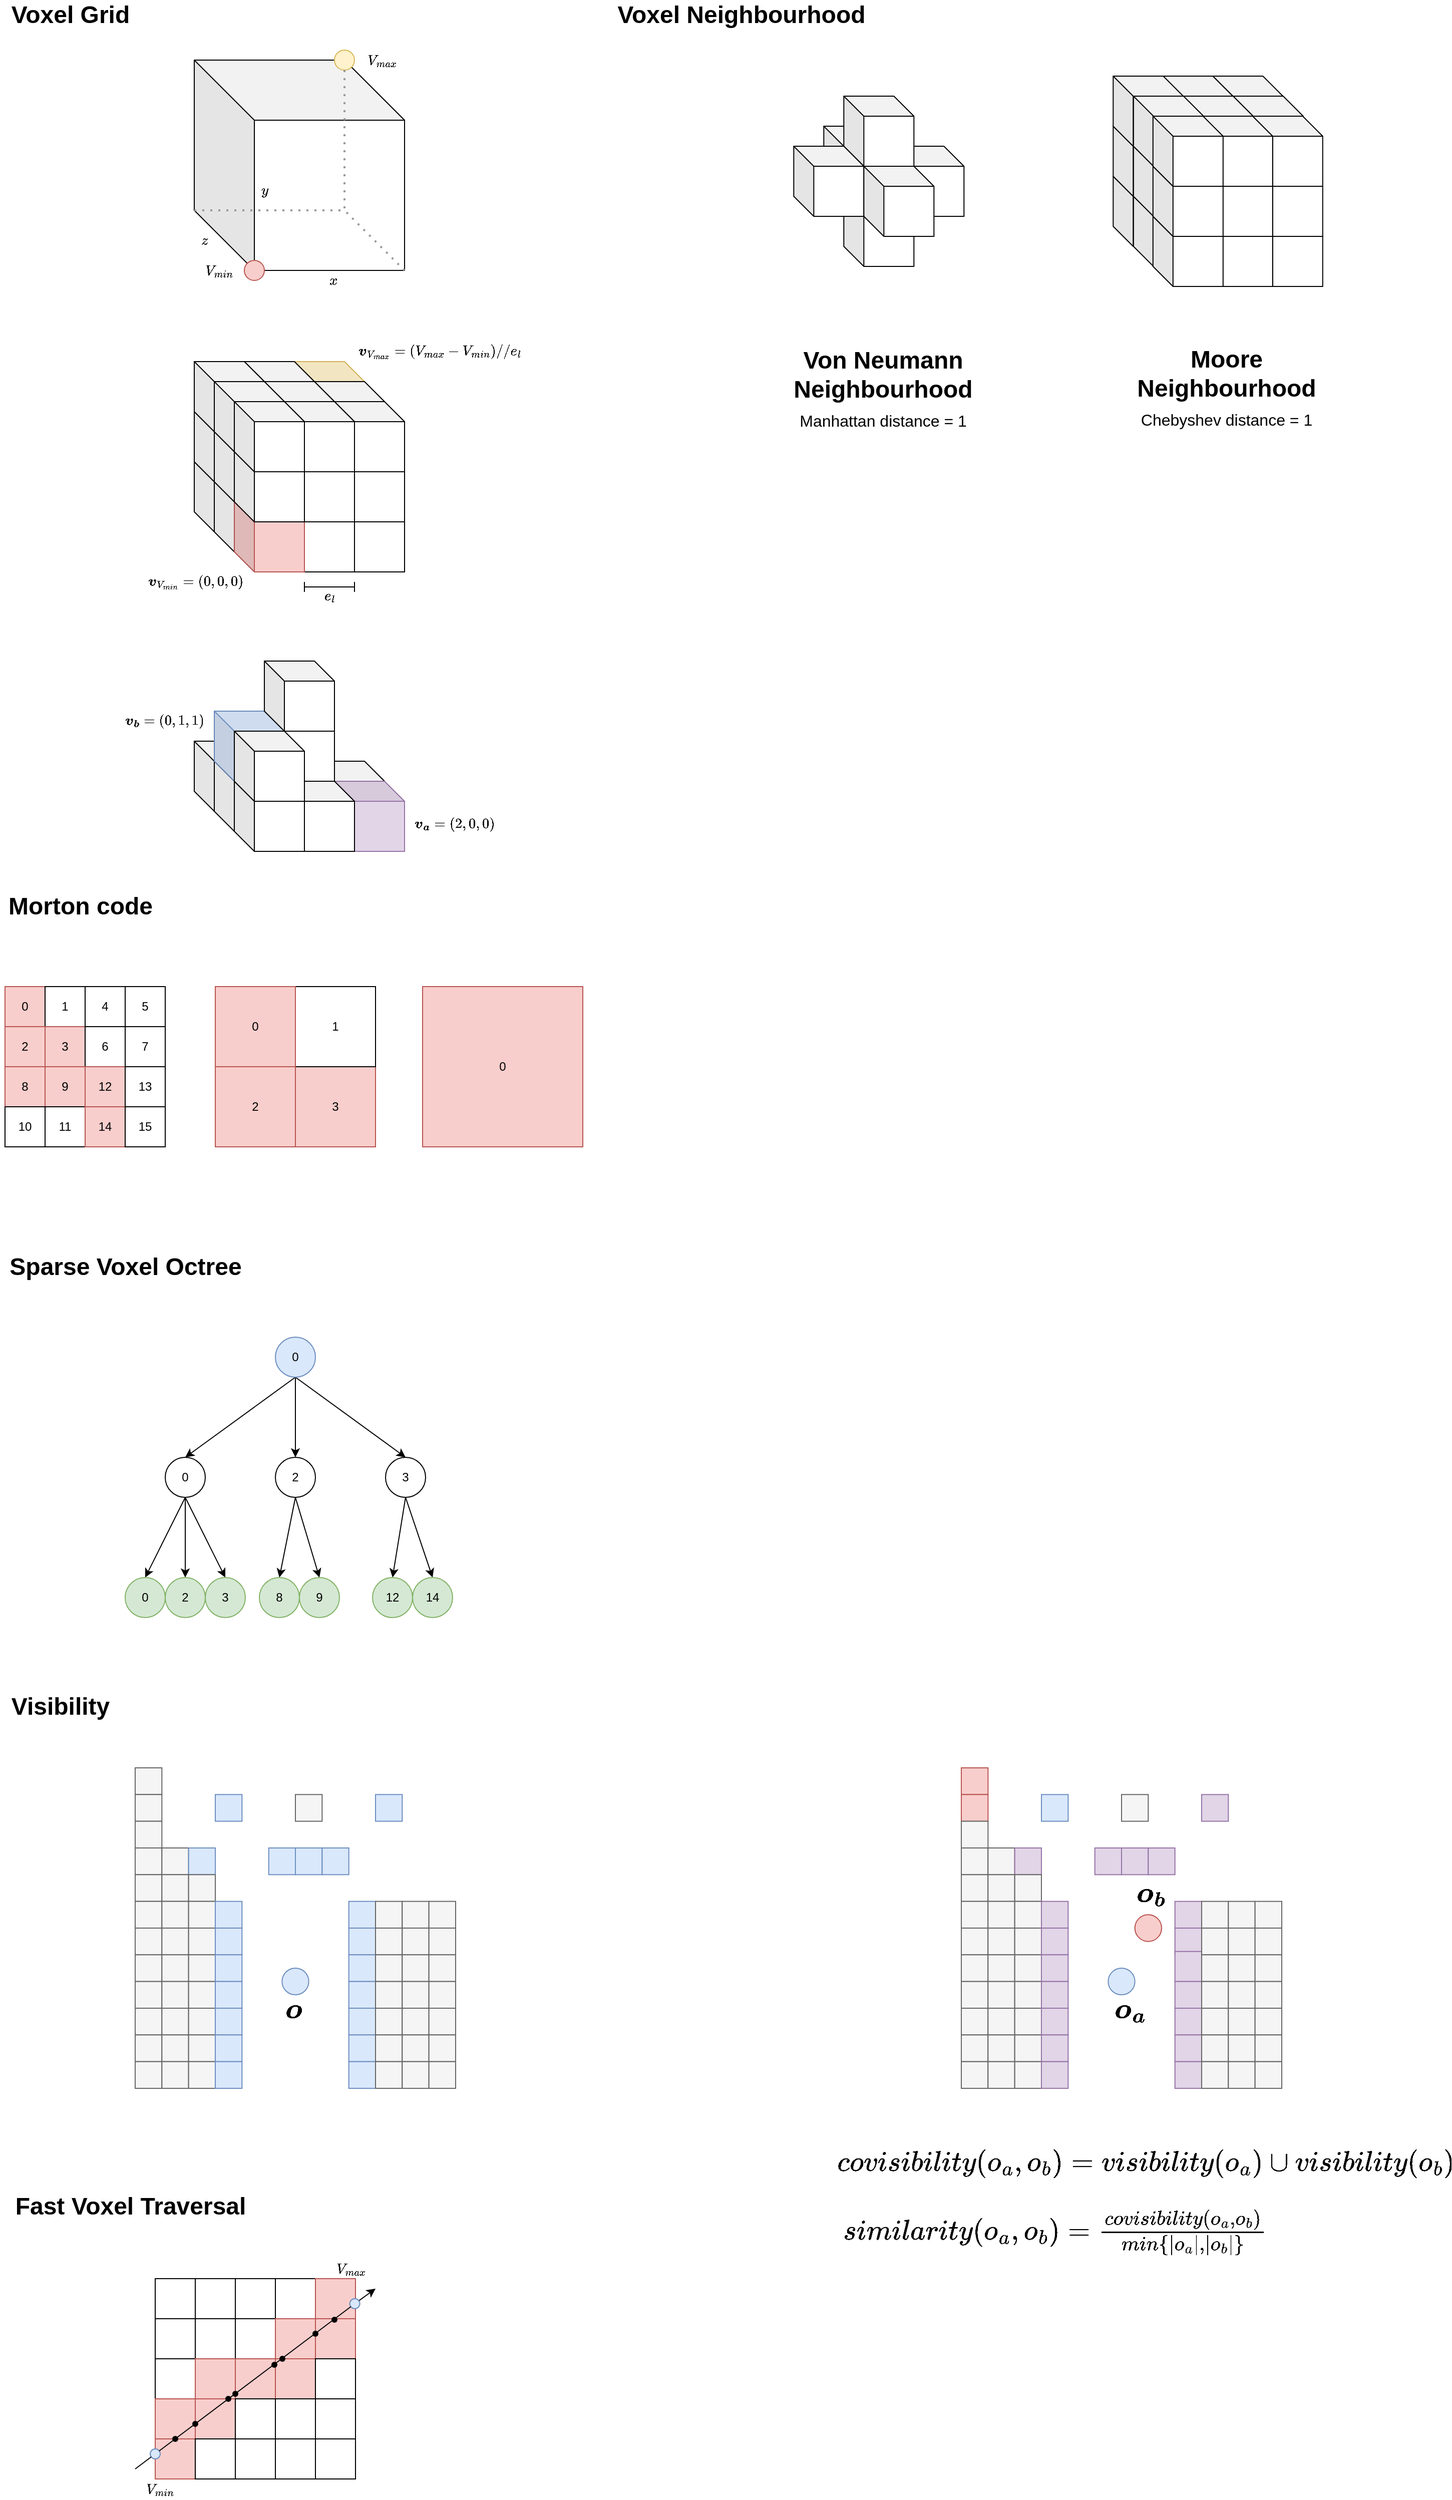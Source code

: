 <mxfile version="20.2.3" type="device" pages="3"><diagram id="AAkjvp57nBtfPctMII-v" name="Page-1"><mxGraphModel dx="2267" dy="1508" grid="0" gridSize="10" guides="1" tooltips="1" connect="1" arrows="1" fold="1" page="1" pageScale="1" pageWidth="827" pageHeight="1169" math="1" shadow="0"><root><mxCell id="0"/><mxCell id="1" parent="0"/><mxCell id="795" value="" style="shape=cube;whiteSpace=wrap;html=1;boundedLbl=1;backgroundOutline=1;darkOpacity=0.05;darkOpacity2=0.1;size=20;movable=1;resizable=1;rotatable=1;deletable=1;editable=1;connectable=1;fillColor=default;" parent="1" vertex="1"><mxGeometry x="1316.15" y="301" width="70" height="70" as="geometry"/></mxCell><mxCell id="796" value="" style="shape=cube;whiteSpace=wrap;html=1;boundedLbl=1;backgroundOutline=1;darkOpacity=0.05;darkOpacity2=0.1;size=20;movable=1;resizable=1;rotatable=1;deletable=1;editable=1;connectable=1;fillColor=default;" parent="1" vertex="1"><mxGeometry x="1316.15" y="251" width="70" height="70" as="geometry"/></mxCell><mxCell id="797" value="" style="shape=cube;whiteSpace=wrap;html=1;boundedLbl=1;backgroundOutline=1;darkOpacity=0.05;darkOpacity2=0.1;size=20;movable=1;resizable=1;rotatable=1;deletable=1;editable=1;connectable=1;fillColor=default;" parent="1" vertex="1"><mxGeometry x="1316.15" y="201" width="70" height="70" as="geometry"/></mxCell><mxCell id="798" value="" style="shape=cube;whiteSpace=wrap;html=1;boundedLbl=1;backgroundOutline=1;darkOpacity=0.05;darkOpacity2=0.1;size=20;movable=1;resizable=1;rotatable=1;deletable=1;editable=1;connectable=1;fillColor=default;" parent="1" vertex="1"><mxGeometry x="1266.15" y="301" width="70" height="70" as="geometry"/></mxCell><mxCell id="799" value="" style="shape=cube;whiteSpace=wrap;html=1;boundedLbl=1;backgroundOutline=1;darkOpacity=0.05;darkOpacity2=0.1;size=20;movable=1;resizable=1;rotatable=1;deletable=1;editable=1;connectable=1;fillColor=default;" parent="1" vertex="1"><mxGeometry x="1266.15" y="251" width="70" height="70" as="geometry"/></mxCell><mxCell id="800" value="" style="shape=cube;whiteSpace=wrap;html=1;boundedLbl=1;backgroundOutline=1;darkOpacity=0.05;darkOpacity2=0.1;size=20;movable=1;resizable=1;rotatable=1;deletable=1;editable=1;connectable=1;fillColor=default;" parent="1" vertex="1"><mxGeometry x="1266.15" y="201" width="70" height="70" as="geometry"/></mxCell><mxCell id="801" value="" style="shape=cube;whiteSpace=wrap;html=1;boundedLbl=1;backgroundOutline=1;darkOpacity=0.05;darkOpacity2=0.1;size=20;movable=1;resizable=1;rotatable=1;deletable=1;editable=1;connectable=1;fillColor=default;" parent="1" vertex="1"><mxGeometry x="1216.66" y="301" width="70" height="70" as="geometry"/></mxCell><mxCell id="802" value="" style="shape=cube;whiteSpace=wrap;html=1;boundedLbl=1;backgroundOutline=1;darkOpacity=0.05;darkOpacity2=0.1;size=20;movable=1;resizable=1;rotatable=1;deletable=1;editable=1;connectable=1;fillColor=default;" parent="1" vertex="1"><mxGeometry x="1216.66" y="251" width="70" height="70" as="geometry"/></mxCell><mxCell id="803" value="" style="shape=cube;whiteSpace=wrap;html=1;boundedLbl=1;backgroundOutline=1;darkOpacity=0.05;darkOpacity2=0.1;size=20;movable=1;resizable=1;rotatable=1;deletable=1;editable=1;connectable=1;fillColor=default;" parent="1" vertex="1"><mxGeometry x="1216.66" y="201" width="70" height="70" as="geometry"/></mxCell><mxCell id="739" value="" style="shape=cube;whiteSpace=wrap;html=1;boundedLbl=1;backgroundOutline=1;darkOpacity=0.05;darkOpacity2=0.1;size=20;movable=1;resizable=1;rotatable=1;deletable=1;editable=1;connectable=1;fillColor=default;" parent="1" vertex="1"><mxGeometry x="1336.4" y="321" width="9.26" height="80" as="geometry"/></mxCell><mxCell id="740" value="" style="shape=cube;whiteSpace=wrap;html=1;boundedLbl=1;backgroundOutline=1;darkOpacity=0.05;darkOpacity2=0.1;size=20;movable=1;resizable=1;rotatable=1;deletable=1;editable=1;connectable=1;fillColor=default;" parent="1" vertex="1"><mxGeometry x="1336.4" y="271" width="70" height="70" as="geometry"/></mxCell><mxCell id="741" value="" style="shape=cube;whiteSpace=wrap;html=1;boundedLbl=1;backgroundOutline=1;darkOpacity=0.05;darkOpacity2=0.1;size=20;movable=1;resizable=1;rotatable=1;deletable=1;editable=1;connectable=1;fillColor=default;" parent="1" vertex="1"><mxGeometry x="1336.4" y="221" width="70" height="70" as="geometry"/></mxCell><mxCell id="727" value="" style="shape=cube;whiteSpace=wrap;html=1;boundedLbl=1;backgroundOutline=1;darkOpacity=0.05;darkOpacity2=0.1;size=20;movable=1;resizable=1;rotatable=1;deletable=1;editable=1;connectable=1;fillColor=default;" parent="1" vertex="1"><mxGeometry x="1266.4" y="301" width="70" height="70" as="geometry"/></mxCell><mxCell id="735" value="" style="edgeStyle=none;html=1;fontSize=24;strokeColor=#999999;" parent="1" source="734" edge="1"><mxGeometry relative="1" as="geometry"><mxPoint x="1286.4" y="321" as="targetPoint"/></mxGeometry></mxCell><mxCell id="734" value="" style="shape=cube;whiteSpace=wrap;html=1;boundedLbl=1;backgroundOutline=1;darkOpacity=0.05;darkOpacity2=0.1;size=20;movable=1;resizable=1;rotatable=1;deletable=1;editable=1;connectable=1;fillColor=default;" parent="1" vertex="1"><mxGeometry x="1286.4" y="321" width="70" height="70" as="geometry"/></mxCell><mxCell id="723" value="" style="shape=cube;whiteSpace=wrap;html=1;boundedLbl=1;backgroundOutline=1;darkOpacity=0.05;darkOpacity2=0.1;size=20;movable=1;resizable=1;rotatable=1;deletable=1;editable=1;connectable=1;fillColor=default;" parent="1" vertex="1"><mxGeometry x="927.66" y="251" width="70" height="70" as="geometry"/></mxCell><mxCell id="724" value="" style="shape=cube;whiteSpace=wrap;html=1;boundedLbl=1;backgroundOutline=1;darkOpacity=0.05;darkOpacity2=0.1;size=20;movable=1;resizable=1;rotatable=1;deletable=1;editable=1;connectable=1;fillColor=#f8cecc;strokeColor=#b85450;" parent="1" vertex="1"><mxGeometry x="947.66" y="271" width="70" height="70" as="geometry"/></mxCell><mxCell id="721" value="" style="shape=cube;whiteSpace=wrap;html=1;boundedLbl=1;backgroundOutline=1;darkOpacity=0.05;darkOpacity2=0.1;size=20;movable=1;resizable=1;rotatable=1;deletable=1;editable=1;connectable=1;fillColor=default;" parent="1" vertex="1"><mxGeometry x="947.66" y="321" width="70" height="70" as="geometry"/></mxCell><mxCell id="719" value="" style="shape=cube;whiteSpace=wrap;html=1;boundedLbl=1;backgroundOutline=1;darkOpacity=0.05;darkOpacity2=0.1;size=20;movable=1;resizable=1;rotatable=1;deletable=1;editable=1;connectable=1;fillColor=default;" parent="1" vertex="1"><mxGeometry x="997.66" y="271" width="70" height="70" as="geometry"/></mxCell><mxCell id="716" value="" style="shape=cube;whiteSpace=wrap;html=1;boundedLbl=1;backgroundOutline=1;darkOpacity=0.05;darkOpacity2=0.1;size=20;movable=1;resizable=1;rotatable=1;deletable=1;editable=1;connectable=1;fillColor=none;" parent="1" vertex="1"><mxGeometry x="947.66" y="271" width="70" height="70" as="geometry"/></mxCell><mxCell id="61" value="" style="shape=cube;whiteSpace=wrap;html=1;boundedLbl=1;backgroundOutline=1;darkOpacity=0.05;darkOpacity2=0.1;size=20;fillColor=#fff2cc;strokeColor=#d6b656;movable=1;resizable=1;rotatable=1;deletable=1;editable=1;connectable=1;" parent="1" vertex="1"><mxGeometry x="399" y="486" width="70" height="70" as="geometry"/></mxCell><mxCell id="64" value="" style="shape=cube;whiteSpace=wrap;html=1;boundedLbl=1;backgroundOutline=1;darkOpacity=0.05;darkOpacity2=0.1;size=20;movable=1;resizable=1;rotatable=1;deletable=1;editable=1;connectable=1;" parent="1" vertex="1"><mxGeometry x="419" y="506" width="70" height="70" as="geometry"/></mxCell><mxCell id="60" value="" style="shape=cube;whiteSpace=wrap;html=1;boundedLbl=1;backgroundOutline=1;darkOpacity=0.05;darkOpacity2=0.1;size=20;movable=1;resizable=1;rotatable=1;deletable=1;editable=1;connectable=1;" parent="1" vertex="1"><mxGeometry x="349" y="486" width="70" height="70" as="geometry"/></mxCell><mxCell id="34" value="" style="shape=cube;whiteSpace=wrap;html=1;boundedLbl=1;backgroundOutline=1;darkOpacity=0.05;darkOpacity2=0.1;size=20;movable=1;resizable=1;rotatable=1;deletable=1;editable=1;connectable=1;" parent="1" vertex="1"><mxGeometry x="299" y="586" width="70" height="70" as="geometry"/></mxCell><mxCell id="49" value="" style="shape=cube;whiteSpace=wrap;html=1;boundedLbl=1;backgroundOutline=1;darkOpacity=0.05;darkOpacity2=0.1;size=20;movable=1;resizable=1;rotatable=1;deletable=1;editable=1;connectable=1;" parent="1" vertex="1"><mxGeometry x="299" y="536" width="70" height="70" as="geometry"/></mxCell><mxCell id="23" value="" style="shape=cube;whiteSpace=wrap;html=1;boundedLbl=1;backgroundOutline=1;darkOpacity=0.05;darkOpacity2=0.1;size=20;movable=1;resizable=1;rotatable=1;deletable=1;editable=1;connectable=1;" parent="1" vertex="1"><mxGeometry x="299" y="865" width="70" height="70" as="geometry"/></mxCell><mxCell id="11" value="" style="shape=cube;whiteSpace=wrap;html=1;boundedLbl=1;backgroundOutline=1;darkOpacity=0.05;darkOpacity2=0.1;size=20;movable=1;resizable=1;rotatable=1;deletable=1;editable=1;connectable=1;" parent="1" vertex="1"><mxGeometry x="369" y="885" width="70" height="70" as="geometry"/></mxCell><mxCell id="14" value="" style="shape=cube;whiteSpace=wrap;html=1;boundedLbl=1;backgroundOutline=1;darkOpacity=0.05;darkOpacity2=0.1;size=20;movable=1;resizable=1;rotatable=1;deletable=1;editable=1;connectable=1;" parent="1" vertex="1"><mxGeometry x="319" y="885" width="70" height="70" as="geometry"/></mxCell><mxCell id="17" value="" style="shape=cube;whiteSpace=wrap;html=1;boundedLbl=1;backgroundOutline=1;darkOpacity=0.05;darkOpacity2=0.1;size=20;movable=1;resizable=1;rotatable=1;deletable=1;editable=1;connectable=1;" parent="1" vertex="1"><mxGeometry x="419" y="885" width="70" height="70" as="geometry"/></mxCell><mxCell id="8" value="" style="shape=cube;whiteSpace=wrap;html=1;boundedLbl=1;backgroundOutline=1;darkOpacity=0.05;darkOpacity2=0.1;size=20;movable=1;resizable=1;rotatable=1;deletable=1;editable=1;connectable=1;fillColor=#e1d5e7;strokeColor=#9673a6;" parent="1" vertex="1"><mxGeometry x="439" y="905" width="70" height="70" as="geometry"/></mxCell><mxCell id="12" value="" style="shape=cube;whiteSpace=wrap;html=1;boundedLbl=1;backgroundOutline=1;darkOpacity=0.05;darkOpacity2=0.1;size=20;movable=1;resizable=1;rotatable=1;deletable=1;editable=1;connectable=1;" parent="1" vertex="1"><mxGeometry x="389" y="905" width="70" height="70" as="geometry"/></mxCell><mxCell id="15" value="" style="shape=cube;whiteSpace=wrap;html=1;boundedLbl=1;backgroundOutline=1;darkOpacity=0.05;darkOpacity2=0.1;size=20;movable=1;resizable=1;rotatable=1;deletable=1;editable=1;connectable=1;" parent="1" vertex="1"><mxGeometry x="339" y="905" width="70" height="70" as="geometry"/></mxCell><mxCell id="16" value="" style="shape=cube;whiteSpace=wrap;html=1;boundedLbl=1;backgroundOutline=1;darkOpacity=0.05;darkOpacity2=0.1;size=20;movable=1;resizable=1;rotatable=1;deletable=1;editable=1;connectable=1;" parent="1" vertex="1"><mxGeometry x="369" y="835" width="70" height="70" as="geometry"/></mxCell><mxCell id="18" value="" style="shape=cube;whiteSpace=wrap;html=1;boundedLbl=1;backgroundOutline=1;darkOpacity=0.05;darkOpacity2=0.1;size=20;fillColor=#dae8fc;strokeColor=#6c8ebf;movable=1;resizable=1;rotatable=1;deletable=1;editable=1;connectable=1;" parent="1" vertex="1"><mxGeometry x="319" y="835" width="70" height="70" as="geometry"/></mxCell><mxCell id="19" value="" style="shape=cube;whiteSpace=wrap;html=1;boundedLbl=1;backgroundOutline=1;darkOpacity=0.05;darkOpacity2=0.1;size=20;movable=1;resizable=1;rotatable=1;deletable=1;editable=1;connectable=1;" parent="1" vertex="1"><mxGeometry x="369" y="785" width="70" height="70" as="geometry"/></mxCell><mxCell id="21" value="" style="shape=cube;whiteSpace=wrap;html=1;boundedLbl=1;backgroundOutline=1;darkOpacity=0.05;darkOpacity2=0.1;size=20;movable=1;resizable=1;rotatable=1;deletable=1;editable=1;connectable=1;" parent="1" vertex="1"><mxGeometry x="339" y="855" width="70" height="70" as="geometry"/></mxCell><mxCell id="24" value="" style="shape=cube;whiteSpace=wrap;html=1;boundedLbl=1;backgroundOutline=1;darkOpacity=0.05;darkOpacity2=0.1;size=60;fillColor=none;movable=1;resizable=1;rotatable=1;deletable=1;editable=1;connectable=1;" parent="1" vertex="1"><mxGeometry x="299" y="185" width="210" height="210" as="geometry"/></mxCell><mxCell id="35" value="" style="shape=cube;whiteSpace=wrap;html=1;boundedLbl=1;backgroundOutline=1;darkOpacity=0.05;darkOpacity2=0.1;size=20;movable=1;resizable=1;rotatable=1;deletable=1;editable=1;connectable=1;" parent="1" vertex="1"><mxGeometry x="369" y="606" width="70" height="70" as="geometry"/></mxCell><mxCell id="36" value="" style="shape=cube;whiteSpace=wrap;html=1;boundedLbl=1;backgroundOutline=1;darkOpacity=0.05;darkOpacity2=0.1;size=20;movable=1;resizable=1;rotatable=1;deletable=1;editable=1;connectable=1;" parent="1" vertex="1"><mxGeometry x="319" y="606" width="70" height="70" as="geometry"/></mxCell><mxCell id="37" value="" style="shape=cube;whiteSpace=wrap;html=1;boundedLbl=1;backgroundOutline=1;darkOpacity=0.05;darkOpacity2=0.1;size=20;movable=1;resizable=1;rotatable=1;deletable=1;editable=1;connectable=1;" parent="1" vertex="1"><mxGeometry x="419" y="606" width="70" height="70" as="geometry"/></mxCell><mxCell id="38" value="" style="shape=cube;whiteSpace=wrap;html=1;boundedLbl=1;backgroundOutline=1;darkOpacity=0.05;darkOpacity2=0.1;size=20;movable=1;resizable=1;rotatable=1;deletable=1;editable=1;connectable=1;" parent="1" vertex="1"><mxGeometry x="439" y="626" width="70" height="70" as="geometry"/></mxCell><mxCell id="39" value="" style="shape=cube;whiteSpace=wrap;html=1;boundedLbl=1;backgroundOutline=1;darkOpacity=0.05;darkOpacity2=0.1;size=20;movable=1;resizable=1;rotatable=1;deletable=1;editable=1;connectable=1;" parent="1" vertex="1"><mxGeometry x="389" y="626" width="70" height="70" as="geometry"/></mxCell><mxCell id="40" value="" style="shape=cube;whiteSpace=wrap;html=1;boundedLbl=1;backgroundOutline=1;darkOpacity=0.05;darkOpacity2=0.1;size=20;fillColor=#f8cecc;strokeColor=#b85450;movable=1;resizable=1;rotatable=1;deletable=1;editable=1;connectable=1;" parent="1" vertex="1"><mxGeometry x="339" y="626" width="70" height="70" as="geometry"/></mxCell><mxCell id="41" value="" style="shape=cube;whiteSpace=wrap;html=1;boundedLbl=1;backgroundOutline=1;darkOpacity=0.05;darkOpacity2=0.1;size=20;movable=1;resizable=1;rotatable=1;deletable=1;editable=1;connectable=1;" parent="1" vertex="1"><mxGeometry x="369" y="556" width="70" height="70" as="geometry"/></mxCell><mxCell id="42" value="" style="shape=cube;whiteSpace=wrap;html=1;boundedLbl=1;backgroundOutline=1;darkOpacity=0.05;darkOpacity2=0.1;size=20;movable=1;resizable=1;rotatable=1;deletable=1;editable=1;connectable=1;" parent="1" vertex="1"><mxGeometry x="319" y="556" width="70" height="70" as="geometry"/></mxCell><mxCell id="43" value="" style="shape=cube;whiteSpace=wrap;html=1;boundedLbl=1;backgroundOutline=1;darkOpacity=0.05;darkOpacity2=0.1;size=20;movable=1;resizable=1;rotatable=1;deletable=1;editable=1;connectable=1;" parent="1" vertex="1"><mxGeometry x="369" y="506" width="70" height="70" as="geometry"/></mxCell><mxCell id="46" value="" style="shape=cube;whiteSpace=wrap;html=1;boundedLbl=1;backgroundOutline=1;darkOpacity=0.05;darkOpacity2=0.1;size=20;movable=1;resizable=1;rotatable=1;deletable=1;editable=1;connectable=1;" parent="1" vertex="1"><mxGeometry x="439" y="576" width="70" height="70" as="geometry"/></mxCell><mxCell id="47" value="" style="shape=cube;whiteSpace=wrap;html=1;boundedLbl=1;backgroundOutline=1;darkOpacity=0.05;darkOpacity2=0.1;size=20;movable=1;resizable=1;rotatable=1;deletable=1;editable=1;connectable=1;" parent="1" vertex="1"><mxGeometry x="389" y="576" width="70" height="70" as="geometry"/></mxCell><mxCell id="44" value="" style="shape=cube;whiteSpace=wrap;html=1;boundedLbl=1;backgroundOutline=1;darkOpacity=0.05;darkOpacity2=0.1;size=20;movable=1;resizable=1;rotatable=1;deletable=1;editable=1;connectable=1;" parent="1" vertex="1"><mxGeometry x="339" y="576" width="70" height="70" as="geometry"/></mxCell><mxCell id="52" value="" style="shape=cube;whiteSpace=wrap;html=1;boundedLbl=1;backgroundOutline=1;darkOpacity=0.05;darkOpacity2=0.1;size=20;movable=1;resizable=1;rotatable=1;deletable=1;editable=1;connectable=1;" parent="1" vertex="1"><mxGeometry x="299" y="486" width="70" height="70" as="geometry"/></mxCell><mxCell id="53" value="" style="shape=cube;whiteSpace=wrap;html=1;boundedLbl=1;backgroundOutline=1;darkOpacity=0.05;darkOpacity2=0.1;size=20;movable=1;resizable=1;rotatable=1;deletable=1;editable=1;connectable=1;" parent="1" vertex="1"><mxGeometry x="319" y="506" width="70" height="70" as="geometry"/></mxCell><mxCell id="57" value="" style="shape=cube;whiteSpace=wrap;html=1;boundedLbl=1;backgroundOutline=1;darkOpacity=0.05;darkOpacity2=0.1;size=20;movable=1;resizable=1;rotatable=1;deletable=1;editable=1;connectable=1;" parent="1" vertex="1"><mxGeometry x="439" y="526" width="70" height="70" as="geometry"/></mxCell><mxCell id="58" value="" style="shape=cube;whiteSpace=wrap;html=1;boundedLbl=1;backgroundOutline=1;darkOpacity=0.05;darkOpacity2=0.1;size=20;movable=1;resizable=1;rotatable=1;deletable=1;editable=1;connectable=1;" parent="1" vertex="1"><mxGeometry x="389" y="526" width="70" height="70" as="geometry"/></mxCell><mxCell id="59" value="" style="shape=cube;whiteSpace=wrap;html=1;boundedLbl=1;backgroundOutline=1;darkOpacity=0.05;darkOpacity2=0.1;size=20;movable=1;resizable=1;rotatable=1;deletable=1;editable=1;connectable=1;" parent="1" vertex="1"><mxGeometry x="339" y="526" width="70" height="70" as="geometry"/></mxCell><mxCell id="65" value="" style="ellipse;whiteSpace=wrap;html=1;aspect=fixed;fillColor=#f8cecc;strokeColor=#b85450;movable=1;resizable=1;rotatable=1;deletable=1;editable=1;connectable=1;" parent="1" vertex="1"><mxGeometry x="349" y="385" width="20" height="20" as="geometry"/></mxCell><mxCell id="66" value="" style="ellipse;whiteSpace=wrap;html=1;aspect=fixed;fillColor=#fff2cc;strokeColor=#d6b656;movable=1;resizable=1;rotatable=1;deletable=1;editable=1;connectable=1;" parent="1" vertex="1"><mxGeometry x="439" y="175" width="20" height="20" as="geometry"/></mxCell><mxCell id="70" value="" style="endArrow=none;dashed=1;html=1;dashPattern=1 3;strokeWidth=2;exitX=0;exitY=0;exitDx=0;exitDy=150;exitPerimeter=0;strokeColor=#999999;movable=1;resizable=1;rotatable=1;deletable=1;editable=1;connectable=1;" parent="1" source="24" edge="1"><mxGeometry width="50" height="50" relative="1" as="geometry"><mxPoint x="359" y="515" as="sourcePoint"/><mxPoint x="449" y="335" as="targetPoint"/></mxGeometry></mxCell><mxCell id="71" value="" style="endArrow=none;dashed=1;html=1;dashPattern=1 3;strokeWidth=2;strokeColor=#999999;movable=1;resizable=1;rotatable=1;deletable=1;editable=1;connectable=1;" parent="1" source="66" edge="1"><mxGeometry width="50" height="50" relative="1" as="geometry"><mxPoint x="309" y="345" as="sourcePoint"/><mxPoint x="449" y="335" as="targetPoint"/></mxGeometry></mxCell><mxCell id="72" value="" style="endArrow=none;dashed=1;html=1;dashPattern=1 3;strokeWidth=2;strokeColor=#999999;movable=1;resizable=1;rotatable=1;deletable=1;editable=1;connectable=1;" parent="1" edge="1"><mxGeometry width="50" height="50" relative="1" as="geometry"><mxPoint x="509" y="395" as="sourcePoint"/><mxPoint x="449" y="335" as="targetPoint"/></mxGeometry></mxCell><mxCell id="202" value="\(V_{min}\)" style="text;html=1;align=center;verticalAlign=middle;resizable=1;points=[];autosize=1;strokeColor=none;fillColor=none;movable=1;rotatable=1;deletable=1;editable=1;connectable=1;" parent="1" vertex="1"><mxGeometry x="289" y="385" width="70" height="20" as="geometry"/></mxCell><mxCell id="203" value="\(V_{max}\)" style="text;html=1;align=center;verticalAlign=middle;resizable=1;points=[];autosize=1;strokeColor=none;fillColor=none;movable=1;rotatable=1;deletable=1;editable=1;connectable=1;" parent="1" vertex="1"><mxGeometry x="446" y="175" width="80" height="20" as="geometry"/></mxCell><mxCell id="204" value="\(\boldsymbol{v}_{V_{min}} = (0, 0, 0)\)" style="text;html=1;align=center;verticalAlign=middle;resizable=1;points=[];autosize=1;strokeColor=none;fillColor=none;movable=1;rotatable=1;deletable=1;editable=1;connectable=1;" parent="1" vertex="1"><mxGeometry x="190" y="696" width="220" height="20" as="geometry"/></mxCell><mxCell id="205" value="\(\boldsymbol{v}_{V_{max}} = (V_{max} - V_{min})//e_l\)" style="text;html=1;align=center;verticalAlign=middle;resizable=1;points=[];autosize=1;strokeColor=none;fillColor=none;movable=1;rotatable=1;deletable=1;editable=1;connectable=1;" parent="1" vertex="1"><mxGeometry x="389" y="466" width="310" height="20" as="geometry"/></mxCell><mxCell id="206" value="" style="shape=crossbar;whiteSpace=wrap;html=1;rounded=1;fillColor=none;movable=1;resizable=1;rotatable=1;deletable=1;editable=1;connectable=1;" parent="1" vertex="1"><mxGeometry x="409" y="706" width="50" height="10" as="geometry"/></mxCell><mxCell id="207" value="\(e_l\)" style="text;html=1;align=center;verticalAlign=middle;resizable=1;points=[];autosize=1;strokeColor=none;fillColor=none;movable=1;rotatable=1;deletable=1;editable=1;connectable=1;" parent="1" vertex="1"><mxGeometry x="409" y="710" width="50" height="20" as="geometry"/></mxCell><mxCell id="208" value="\(\boldsymbol{v_a} = (2, 0, 0)\)" style="text;html=1;align=center;verticalAlign=middle;resizable=1;points=[];autosize=1;strokeColor=none;fillColor=none;movable=1;rotatable=1;deletable=1;editable=1;connectable=1;" parent="1" vertex="1"><mxGeometry x="469" y="938" width="180" height="20" as="geometry"/></mxCell><mxCell id="209" value="\(\boldsymbol{v_b} = (0, 1, 1)\)" style="text;html=1;align=center;verticalAlign=middle;resizable=1;points=[];autosize=1;strokeColor=none;fillColor=none;movable=1;rotatable=1;deletable=1;editable=1;connectable=1;" parent="1" vertex="1"><mxGeometry x="179" y="835" width="180" height="20" as="geometry"/></mxCell><mxCell id="210" value="\(x\)" style="text;html=1;align=center;verticalAlign=middle;resizable=0;points=[];autosize=1;strokeColor=none;fillColor=none;" parent="1" vertex="1"><mxGeometry x="418" y="395" width="40" height="20" as="geometry"/></mxCell><mxCell id="211" value="\(y\)" style="text;html=1;align=center;verticalAlign=middle;resizable=0;points=[];autosize=1;strokeColor=none;fillColor=none;" parent="1" vertex="1"><mxGeometry x="349" y="305" width="40" height="20" as="geometry"/></mxCell><mxCell id="212" value="\(z\)" style="text;html=1;align=center;verticalAlign=middle;resizable=0;points=[];autosize=1;strokeColor=none;fillColor=none;" parent="1" vertex="1"><mxGeometry x="289" y="355" width="40" height="20" as="geometry"/></mxCell><mxCell id="273" value="" style="group" parent="1" vertex="1" connectable="0"><mxGeometry x="110" y="1110" width="160" height="160" as="geometry"/></mxCell><mxCell id="254" value="0" style="whiteSpace=wrap;html=1;aspect=fixed;fillColor=#f8cecc;strokeColor=#b85450;" parent="273" vertex="1"><mxGeometry width="40" height="40" as="geometry"/></mxCell><mxCell id="255" value="1" style="whiteSpace=wrap;html=1;aspect=fixed;fillColor=none;" parent="273" vertex="1"><mxGeometry x="40" width="40" height="40" as="geometry"/></mxCell><mxCell id="256" value="4" style="whiteSpace=wrap;html=1;aspect=fixed;fillColor=none;" parent="273" vertex="1"><mxGeometry x="80" width="40" height="40" as="geometry"/></mxCell><mxCell id="257" value="5" style="whiteSpace=wrap;html=1;aspect=fixed;fillColor=none;" parent="273" vertex="1"><mxGeometry x="120" width="40" height="40" as="geometry"/></mxCell><mxCell id="258" value="2" style="whiteSpace=wrap;html=1;aspect=fixed;fillColor=#f8cecc;strokeColor=#b85450;" parent="273" vertex="1"><mxGeometry y="40" width="40" height="40" as="geometry"/></mxCell><mxCell id="259" value="3" style="whiteSpace=wrap;html=1;aspect=fixed;fillColor=#f8cecc;strokeColor=#b85450;" parent="273" vertex="1"><mxGeometry x="40" y="40" width="40" height="40" as="geometry"/></mxCell><mxCell id="260" value="6" style="whiteSpace=wrap;html=1;aspect=fixed;" parent="273" vertex="1"><mxGeometry x="80" y="40" width="40" height="40" as="geometry"/></mxCell><mxCell id="261" value="7" style="whiteSpace=wrap;html=1;aspect=fixed;fillColor=none;" parent="273" vertex="1"><mxGeometry x="120" y="40" width="40" height="40" as="geometry"/></mxCell><mxCell id="262" value="8" style="whiteSpace=wrap;html=1;aspect=fixed;fillColor=#f8cecc;strokeColor=#b85450;" parent="273" vertex="1"><mxGeometry y="80" width="40" height="40" as="geometry"/></mxCell><mxCell id="263" value="9" style="whiteSpace=wrap;html=1;aspect=fixed;fillColor=#f8cecc;strokeColor=#b85450;" parent="273" vertex="1"><mxGeometry x="40" y="80" width="40" height="40" as="geometry"/></mxCell><mxCell id="264" value="12" style="whiteSpace=wrap;html=1;aspect=fixed;fillColor=#f8cecc;strokeColor=#b85450;" parent="273" vertex="1"><mxGeometry x="80" y="80" width="40" height="40" as="geometry"/></mxCell><mxCell id="265" value="13" style="whiteSpace=wrap;html=1;aspect=fixed;fillColor=none;" parent="273" vertex="1"><mxGeometry x="120" y="80" width="40" height="40" as="geometry"/></mxCell><mxCell id="266" value="10" style="whiteSpace=wrap;html=1;aspect=fixed;fillColor=none;" parent="273" vertex="1"><mxGeometry y="120" width="40" height="40" as="geometry"/></mxCell><mxCell id="267" value="11" style="whiteSpace=wrap;html=1;aspect=fixed;fillColor=none;" parent="273" vertex="1"><mxGeometry x="40" y="120" width="40" height="40" as="geometry"/></mxCell><mxCell id="268" value="14" style="whiteSpace=wrap;html=1;aspect=fixed;fillColor=#f8cecc;strokeColor=#b85450;" parent="273" vertex="1"><mxGeometry x="80" y="120" width="40" height="40" as="geometry"/></mxCell><mxCell id="269" value="15" style="whiteSpace=wrap;html=1;aspect=fixed;fillColor=none;" parent="273" vertex="1"><mxGeometry x="120" y="120" width="40" height="40" as="geometry"/></mxCell><mxCell id="275" value="2" style="whiteSpace=wrap;html=1;aspect=fixed;fillColor=#f8cecc;strokeColor=#b85450;" parent="1" vertex="1"><mxGeometry x="320" y="1190" width="80" height="80" as="geometry"/></mxCell><mxCell id="276" value="3" style="whiteSpace=wrap;html=1;aspect=fixed;fillColor=#f8cecc;strokeColor=#b85450;" parent="1" vertex="1"><mxGeometry x="400" y="1190" width="80" height="80" as="geometry"/></mxCell><mxCell id="277" value="1" style="whiteSpace=wrap;html=1;aspect=fixed;fillColor=none;" parent="1" vertex="1"><mxGeometry x="400" y="1110" width="80" height="80" as="geometry"/></mxCell><mxCell id="278" value="0" style="whiteSpace=wrap;html=1;aspect=fixed;fillColor=#f8cecc;strokeColor=#b85450;" parent="1" vertex="1"><mxGeometry x="320" y="1110" width="80" height="80" as="geometry"/></mxCell><mxCell id="279" value="0" style="whiteSpace=wrap;html=1;aspect=fixed;fillColor=#f8cecc;strokeColor=#b85450;" parent="1" vertex="1"><mxGeometry x="527" y="1110" width="160" height="160" as="geometry"/></mxCell><mxCell id="286" style="edgeStyle=none;html=1;exitX=0.5;exitY=1;exitDx=0;exitDy=0;entryX=0.5;entryY=0;entryDx=0;entryDy=0;" parent="1" source="281" target="282" edge="1"><mxGeometry relative="1" as="geometry"/></mxCell><mxCell id="288" style="edgeStyle=none;html=1;exitX=0.5;exitY=1;exitDx=0;exitDy=0;entryX=0.5;entryY=0;entryDx=0;entryDy=0;" parent="1" source="281" target="284" edge="1"><mxGeometry relative="1" as="geometry"/></mxCell><mxCell id="289" style="edgeStyle=none;html=1;exitX=0.5;exitY=1;exitDx=0;exitDy=0;entryX=0.5;entryY=0;entryDx=0;entryDy=0;" parent="1" source="281" target="285" edge="1"><mxGeometry relative="1" as="geometry"/></mxCell><mxCell id="281" value="0" style="ellipse;whiteSpace=wrap;html=1;aspect=fixed;fillColor=#dae8fc;strokeColor=#6c8ebf;" parent="1" vertex="1"><mxGeometry x="380" y="1460" width="40" height="40" as="geometry"/></mxCell><mxCell id="306" style="edgeStyle=none;html=1;exitX=0.5;exitY=1;exitDx=0;exitDy=0;entryX=0.5;entryY=0;entryDx=0;entryDy=0;" parent="1" source="282" target="290" edge="1"><mxGeometry relative="1" as="geometry"/></mxCell><mxCell id="308" style="edgeStyle=none;html=1;exitX=0.5;exitY=1;exitDx=0;exitDy=0;entryX=0.5;entryY=0;entryDx=0;entryDy=0;" parent="1" source="282" target="292" edge="1"><mxGeometry relative="1" as="geometry"/></mxCell><mxCell id="309" style="edgeStyle=none;html=1;exitX=0.5;exitY=1;exitDx=0;exitDy=0;entryX=0.5;entryY=0;entryDx=0;entryDy=0;" parent="1" source="282" target="293" edge="1"><mxGeometry relative="1" as="geometry"/></mxCell><mxCell id="282" value="0" style="ellipse;whiteSpace=wrap;html=1;aspect=fixed;" parent="1" vertex="1"><mxGeometry x="270" y="1580" width="40" height="40" as="geometry"/></mxCell><mxCell id="310" style="edgeStyle=none;html=1;exitX=0.5;exitY=1;exitDx=0;exitDy=0;entryX=0.5;entryY=0;entryDx=0;entryDy=0;" parent="1" source="284" target="298" edge="1"><mxGeometry relative="1" as="geometry"/></mxCell><mxCell id="311" style="edgeStyle=none;html=1;exitX=0.5;exitY=1;exitDx=0;exitDy=0;entryX=0.5;entryY=0;entryDx=0;entryDy=0;" parent="1" source="284" target="299" edge="1"><mxGeometry relative="1" as="geometry"/></mxCell><mxCell id="284" value="2" style="ellipse;whiteSpace=wrap;html=1;aspect=fixed;" parent="1" vertex="1"><mxGeometry x="380" y="1580" width="40" height="40" as="geometry"/></mxCell><mxCell id="314" style="edgeStyle=none;html=1;exitX=0.5;exitY=1;exitDx=0;exitDy=0;entryX=0.5;entryY=0;entryDx=0;entryDy=0;" parent="1" source="285" target="302" edge="1"><mxGeometry relative="1" as="geometry"/></mxCell><mxCell id="316" style="edgeStyle=none;html=1;exitX=0.5;exitY=1;exitDx=0;exitDy=0;entryX=0.5;entryY=0;entryDx=0;entryDy=0;" parent="1" source="285" target="304" edge="1"><mxGeometry relative="1" as="geometry"/></mxCell><mxCell id="285" value="3" style="ellipse;whiteSpace=wrap;html=1;aspect=fixed;" parent="1" vertex="1"><mxGeometry x="490" y="1580" width="40" height="40" as="geometry"/></mxCell><mxCell id="290" value="0" style="ellipse;whiteSpace=wrap;html=1;aspect=fixed;fillColor=#d5e8d4;strokeColor=#82b366;" parent="1" vertex="1"><mxGeometry x="230" y="1700" width="40" height="40" as="geometry"/></mxCell><mxCell id="292" value="2" style="ellipse;whiteSpace=wrap;html=1;aspect=fixed;fillColor=#d5e8d4;strokeColor=#82b366;" parent="1" vertex="1"><mxGeometry x="270" y="1700" width="40" height="40" as="geometry"/></mxCell><mxCell id="293" value="3" style="ellipse;whiteSpace=wrap;html=1;aspect=fixed;fillColor=#d5e8d4;strokeColor=#82b366;" parent="1" vertex="1"><mxGeometry x="310" y="1700" width="40" height="40" as="geometry"/></mxCell><mxCell id="298" value="8" style="ellipse;whiteSpace=wrap;html=1;aspect=fixed;fillColor=#d5e8d4;strokeColor=#82b366;" parent="1" vertex="1"><mxGeometry x="364" y="1700" width="40" height="40" as="geometry"/></mxCell><mxCell id="299" value="9" style="ellipse;whiteSpace=wrap;html=1;aspect=fixed;fillColor=#d5e8d4;strokeColor=#82b366;" parent="1" vertex="1"><mxGeometry x="404" y="1700" width="40" height="40" as="geometry"/></mxCell><mxCell id="302" value="12" style="ellipse;whiteSpace=wrap;html=1;aspect=fixed;fillColor=#d5e8d4;strokeColor=#82b366;" parent="1" vertex="1"><mxGeometry x="477" y="1700" width="40" height="40" as="geometry"/></mxCell><mxCell id="304" value="14" style="ellipse;whiteSpace=wrap;html=1;aspect=fixed;fillColor=#d5e8d4;strokeColor=#82b366;" parent="1" vertex="1"><mxGeometry x="517" y="1700" width="40" height="40" as="geometry"/></mxCell><mxCell id="325" value="&lt;font style=&quot;font-size: 24px&quot;&gt;Morton code&lt;/font&gt;" style="text;html=1;align=center;verticalAlign=middle;resizable=0;points=[];autosize=1;strokeColor=none;fillColor=none;fontStyle=1" parent="1" vertex="1"><mxGeometry x="105" y="1020" width="160" height="20" as="geometry"/></mxCell><mxCell id="326" value="&lt;font style=&quot;font-size: 24px&quot;&gt;&lt;b&gt;Sparse Voxel Octree&lt;/b&gt;&lt;/font&gt;" style="text;html=1;align=center;verticalAlign=middle;resizable=0;points=[];autosize=1;strokeColor=none;fillColor=none;" parent="1" vertex="1"><mxGeometry x="105" y="1380" width="250" height="20" as="geometry"/></mxCell><mxCell id="327" value="&lt;font style=&quot;font-size: 24px&quot;&gt;Voxel Grid&lt;/font&gt;" style="text;html=1;align=center;verticalAlign=middle;resizable=0;points=[];autosize=1;strokeColor=none;fillColor=none;fontStyle=1" parent="1" vertex="1"><mxGeometry x="110" y="130" width="130" height="20" as="geometry"/></mxCell><mxCell id="328" value="" style="whiteSpace=wrap;html=1;aspect=fixed;fontSize=24;fillColor=#f5f5f5;container=0;strokeColor=#666666;fontColor=#333333;" parent="1" vertex="1"><mxGeometry x="240" y="1890" width="26.667" height="26.667" as="geometry"/></mxCell><mxCell id="331" value="" style="whiteSpace=wrap;html=1;aspect=fixed;fontSize=24;fillColor=#f5f5f5;container=0;strokeColor=#666666;fontColor=#333333;" parent="1" vertex="1"><mxGeometry x="240" y="1916.667" width="26.667" height="26.667" as="geometry"/></mxCell><mxCell id="334" value="" style="whiteSpace=wrap;html=1;aspect=fixed;fontSize=24;fillColor=#f5f5f5;container=0;strokeColor=#666666;fontColor=#333333;" parent="1" vertex="1"><mxGeometry x="240" y="1943.333" width="26.667" height="26.667" as="geometry"/></mxCell><mxCell id="343" value="" style="whiteSpace=wrap;html=1;aspect=fixed;fontSize=24;container=0;fillColor=#dae8fc;strokeColor=#6c8ebf;" parent="1" vertex="1"><mxGeometry x="320" y="1916.667" width="26.667" height="26.667" as="geometry"/></mxCell><mxCell id="350" value="" style="whiteSpace=wrap;html=1;aspect=fixed;fontSize=24;fillColor=#f5f5f5;container=0;strokeColor=#666666;fontColor=#333333;" parent="1" vertex="1"><mxGeometry x="240" y="1970" width="26.667" height="26.667" as="geometry"/></mxCell><mxCell id="351" value="" style="whiteSpace=wrap;html=1;aspect=fixed;fontSize=24;fillColor=#f5f5f5;container=0;strokeColor=#666666;fontColor=#333333;" parent="1" vertex="1"><mxGeometry x="266.667" y="1970" width="26.667" height="26.667" as="geometry"/></mxCell><mxCell id="352" value="" style="whiteSpace=wrap;html=1;aspect=fixed;fontSize=24;fillColor=#dae8fc;container=0;strokeColor=#6c8ebf;" parent="1" vertex="1"><mxGeometry x="293.333" y="1970" width="26.667" height="26.667" as="geometry"/></mxCell><mxCell id="353" value="" style="whiteSpace=wrap;html=1;aspect=fixed;fontSize=24;fillColor=#f5f5f5;container=0;strokeColor=#666666;fontColor=#333333;" parent="1" vertex="1"><mxGeometry x="240" y="1996.667" width="26.667" height="26.667" as="geometry"/></mxCell><mxCell id="354" value="" style="whiteSpace=wrap;html=1;aspect=fixed;fontSize=24;fillColor=#f5f5f5;container=0;strokeColor=#666666;fontColor=#333333;" parent="1" vertex="1"><mxGeometry x="266.667" y="1996.667" width="26.667" height="26.667" as="geometry"/></mxCell><mxCell id="355" value="" style="whiteSpace=wrap;html=1;aspect=fixed;fontSize=24;fillColor=#f5f5f5;container=0;strokeColor=#666666;fontColor=#333333;" parent="1" vertex="1"><mxGeometry x="293.333" y="1996.667" width="26.667" height="26.667" as="geometry"/></mxCell><mxCell id="356" value="" style="whiteSpace=wrap;html=1;aspect=fixed;fontSize=24;fillColor=#f5f5f5;container=0;strokeColor=#666666;fontColor=#333333;" parent="1" vertex="1"><mxGeometry x="240" y="2023.333" width="26.667" height="26.667" as="geometry"/></mxCell><mxCell id="357" value="" style="whiteSpace=wrap;html=1;aspect=fixed;fontSize=24;fillColor=#f5f5f5;container=0;strokeColor=#666666;fontColor=#333333;" parent="1" vertex="1"><mxGeometry x="266.667" y="2023.333" width="26.667" height="26.667" as="geometry"/></mxCell><mxCell id="358" value="" style="whiteSpace=wrap;html=1;aspect=fixed;fontSize=24;fillColor=#f5f5f5;container=0;strokeColor=#666666;fontColor=#333333;" parent="1" vertex="1"><mxGeometry x="293.333" y="2023.333" width="26.667" height="26.667" as="geometry"/></mxCell><mxCell id="362" value="" style="whiteSpace=wrap;html=1;aspect=fixed;fontSize=24;fillColor=#dae8fc;container=0;strokeColor=#6c8ebf;" parent="1" vertex="1"><mxGeometry x="373.333" y="1970" width="26.667" height="26.667" as="geometry"/></mxCell><mxCell id="366" value="" style="whiteSpace=wrap;html=1;aspect=fixed;fontSize=24;fillColor=#dae8fc;container=0;strokeColor=#6c8ebf;" parent="1" vertex="1"><mxGeometry x="320" y="2023.333" width="26.667" height="26.667" as="geometry"/></mxCell><mxCell id="373" value="" style="whiteSpace=wrap;html=1;aspect=fixed;fontSize=24;container=0;fillColor=#f5f5f5;strokeColor=#666666;fontColor=#333333;" parent="1" vertex="1"><mxGeometry x="400" y="1916.667" width="26.667" height="26.667" as="geometry"/></mxCell><mxCell id="383" value="" style="whiteSpace=wrap;html=1;aspect=fixed;fontSize=24;fillColor=#dae8fc;container=0;strokeColor=#6c8ebf;" parent="1" vertex="1"><mxGeometry x="480" y="1916.667" width="26.667" height="26.667" as="geometry"/></mxCell><mxCell id="390" value="" style="whiteSpace=wrap;html=1;aspect=fixed;fontSize=24;fillColor=#dae8fc;container=0;strokeColor=#6c8ebf;" parent="1" vertex="1"><mxGeometry x="400" y="1970" width="26.667" height="26.667" as="geometry"/></mxCell><mxCell id="391" value="" style="whiteSpace=wrap;html=1;aspect=fixed;fontSize=24;fillColor=#dae8fc;container=0;strokeColor=#6c8ebf;" parent="1" vertex="1"><mxGeometry x="426.667" y="1970" width="26.667" height="26.667" as="geometry"/></mxCell><mxCell id="398" value="" style="whiteSpace=wrap;html=1;aspect=fixed;fontSize=24;fillColor=#dae8fc;container=0;strokeColor=#6c8ebf;" parent="1" vertex="1"><mxGeometry x="453.333" y="2023.333" width="26.667" height="26.667" as="geometry"/></mxCell><mxCell id="406" value="" style="whiteSpace=wrap;html=1;aspect=fixed;fontSize=24;fillColor=#f5f5f5;container=0;strokeColor=#666666;fontColor=#333333;" parent="1" vertex="1"><mxGeometry x="480" y="2023.333" width="26.667" height="26.667" as="geometry"/></mxCell><mxCell id="407" value="" style="whiteSpace=wrap;html=1;aspect=fixed;fontSize=24;fillColor=#f5f5f5;container=0;strokeColor=#666666;fontColor=#333333;" parent="1" vertex="1"><mxGeometry x="506.667" y="2023.333" width="26.667" height="26.667" as="geometry"/></mxCell><mxCell id="408" value="" style="whiteSpace=wrap;html=1;aspect=fixed;fontSize=24;fillColor=#f5f5f5;container=0;strokeColor=#666666;fontColor=#333333;" parent="1" vertex="1"><mxGeometry x="533.333" y="2023.333" width="26.667" height="26.667" as="geometry"/></mxCell><mxCell id="463" value="" style="whiteSpace=wrap;html=1;aspect=fixed;fontSize=24;fillColor=#f5f5f5;container=0;strokeColor=#666666;fontColor=#333333;" parent="1" vertex="1"><mxGeometry x="240" y="2050" width="26.667" height="26.667" as="geometry"/></mxCell><mxCell id="464" value="" style="whiteSpace=wrap;html=1;aspect=fixed;fontSize=24;fillColor=#f5f5f5;container=0;strokeColor=#666666;fontColor=#333333;" parent="1" vertex="1"><mxGeometry x="266.667" y="2050" width="26.667" height="26.667" as="geometry"/></mxCell><mxCell id="465" value="" style="whiteSpace=wrap;html=1;aspect=fixed;fontSize=24;fillColor=#f5f5f5;container=0;strokeColor=#666666;fontColor=#333333;" parent="1" vertex="1"><mxGeometry x="293.333" y="2050" width="26.667" height="26.667" as="geometry"/></mxCell><mxCell id="466" value="" style="whiteSpace=wrap;html=1;aspect=fixed;fontSize=24;fillColor=#f5f5f5;container=0;strokeColor=#666666;fontColor=#333333;" parent="1" vertex="1"><mxGeometry x="240" y="2076.667" width="26.667" height="26.667" as="geometry"/></mxCell><mxCell id="467" value="" style="whiteSpace=wrap;html=1;aspect=fixed;fontSize=24;fillColor=#f5f5f5;container=0;strokeColor=#666666;fontColor=#333333;" parent="1" vertex="1"><mxGeometry x="266.667" y="2076.667" width="26.667" height="26.667" as="geometry"/></mxCell><mxCell id="468" value="" style="whiteSpace=wrap;html=1;aspect=fixed;fontSize=24;fillColor=#f5f5f5;container=0;strokeColor=#666666;fontColor=#333333;" parent="1" vertex="1"><mxGeometry x="293.333" y="2076.667" width="26.667" height="26.667" as="geometry"/></mxCell><mxCell id="469" value="" style="whiteSpace=wrap;html=1;aspect=fixed;fontSize=24;fillColor=#f5f5f5;container=0;strokeColor=#666666;fontColor=#333333;" parent="1" vertex="1"><mxGeometry x="240" y="2103.333" width="26.667" height="26.667" as="geometry"/></mxCell><mxCell id="470" value="" style="whiteSpace=wrap;html=1;aspect=fixed;fontSize=24;fillColor=#f5f5f5;container=0;strokeColor=#666666;fontColor=#333333;" parent="1" vertex="1"><mxGeometry x="266.667" y="2103.333" width="26.667" height="26.667" as="geometry"/></mxCell><mxCell id="471" value="" style="whiteSpace=wrap;html=1;aspect=fixed;fontSize=24;fillColor=#f5f5f5;container=0;strokeColor=#666666;fontColor=#333333;" parent="1" vertex="1"><mxGeometry x="293.333" y="2103.333" width="26.667" height="26.667" as="geometry"/></mxCell><mxCell id="473" value="" style="whiteSpace=wrap;html=1;aspect=fixed;fontSize=24;fillColor=#dae8fc;container=0;strokeColor=#6c8ebf;" parent="1" vertex="1"><mxGeometry x="320" y="2050" width="26.667" height="26.667" as="geometry"/></mxCell><mxCell id="476" value="" style="whiteSpace=wrap;html=1;aspect=fixed;fontSize=24;fillColor=#dae8fc;container=0;strokeColor=#6c8ebf;" parent="1" vertex="1"><mxGeometry x="320" y="2076.667" width="26.667" height="26.667" as="geometry"/></mxCell><mxCell id="479" value="" style="whiteSpace=wrap;html=1;aspect=fixed;fontSize=24;fillColor=#dae8fc;container=0;strokeColor=#6c8ebf;" parent="1" vertex="1"><mxGeometry x="320" y="2103.333" width="26.667" height="26.667" as="geometry"/></mxCell><mxCell id="483" value="" style="whiteSpace=wrap;html=1;aspect=fixed;fontSize=24;fillColor=#f5f5f5;container=0;strokeColor=#666666;fontColor=#333333;" parent="1" vertex="1"><mxGeometry x="240" y="2130" width="26.667" height="26.667" as="geometry"/></mxCell><mxCell id="484" value="" style="whiteSpace=wrap;html=1;aspect=fixed;fontSize=24;fillColor=#f5f5f5;container=0;strokeColor=#666666;fontColor=#333333;" parent="1" vertex="1"><mxGeometry x="266.667" y="2130" width="26.667" height="26.667" as="geometry"/></mxCell><mxCell id="485" value="" style="whiteSpace=wrap;html=1;aspect=fixed;fontSize=24;fillColor=#f5f5f5;container=0;strokeColor=#666666;fontColor=#333333;" parent="1" vertex="1"><mxGeometry x="293.333" y="2130" width="26.667" height="26.667" as="geometry"/></mxCell><mxCell id="486" value="" style="whiteSpace=wrap;html=1;aspect=fixed;fontSize=24;fillColor=#f5f5f5;container=0;strokeColor=#666666;fontColor=#333333;" parent="1" vertex="1"><mxGeometry x="240" y="2156.667" width="26.667" height="26.667" as="geometry"/></mxCell><mxCell id="487" value="" style="whiteSpace=wrap;html=1;aspect=fixed;fontSize=24;fillColor=#f5f5f5;container=0;strokeColor=#666666;fontColor=#333333;" parent="1" vertex="1"><mxGeometry x="266.667" y="2156.667" width="26.667" height="26.667" as="geometry"/></mxCell><mxCell id="488" value="" style="whiteSpace=wrap;html=1;aspect=fixed;fontSize=24;fillColor=#f5f5f5;container=0;strokeColor=#666666;fontColor=#333333;" parent="1" vertex="1"><mxGeometry x="293.333" y="2156.667" width="26.667" height="26.667" as="geometry"/></mxCell><mxCell id="489" value="" style="whiteSpace=wrap;html=1;aspect=fixed;fontSize=24;fillColor=#f5f5f5;container=0;strokeColor=#666666;fontColor=#333333;" parent="1" vertex="1"><mxGeometry x="240" y="2183.333" width="26.667" height="26.667" as="geometry"/></mxCell><mxCell id="490" value="" style="whiteSpace=wrap;html=1;aspect=fixed;fontSize=24;fillColor=#f5f5f5;container=0;strokeColor=#666666;fontColor=#333333;" parent="1" vertex="1"><mxGeometry x="266.667" y="2183.333" width="26.667" height="26.667" as="geometry"/></mxCell><mxCell id="491" value="" style="whiteSpace=wrap;html=1;aspect=fixed;fontSize=24;fillColor=#f5f5f5;container=0;strokeColor=#666666;fontColor=#333333;" parent="1" vertex="1"><mxGeometry x="293.333" y="2183.333" width="26.667" height="26.667" as="geometry"/></mxCell><mxCell id="493" value="" style="whiteSpace=wrap;html=1;aspect=fixed;fontSize=24;fillColor=#dae8fc;container=0;strokeColor=#6c8ebf;" parent="1" vertex="1"><mxGeometry x="320" y="2130" width="26.667" height="26.667" as="geometry"/></mxCell><mxCell id="496" value="" style="whiteSpace=wrap;html=1;aspect=fixed;fontSize=24;fillColor=#dae8fc;container=0;strokeColor=#6c8ebf;" parent="1" vertex="1"><mxGeometry x="320" y="2156.667" width="26.667" height="26.667" as="geometry"/></mxCell><mxCell id="499" value="" style="whiteSpace=wrap;html=1;aspect=fixed;fontSize=24;fillColor=#dae8fc;container=0;strokeColor=#6c8ebf;" parent="1" vertex="1"><mxGeometry x="320" y="2183.333" width="26.667" height="26.667" as="geometry"/></mxCell><mxCell id="505" value="" style="whiteSpace=wrap;html=1;aspect=fixed;fontSize=24;fillColor=#dae8fc;container=0;strokeColor=#6c8ebf;" parent="1" vertex="1"><mxGeometry x="453.333" y="2050" width="26.667" height="26.667" as="geometry"/></mxCell><mxCell id="508" value="" style="whiteSpace=wrap;html=1;aspect=fixed;fontSize=24;fillColor=#dae8fc;container=0;strokeColor=#6c8ebf;" parent="1" vertex="1"><mxGeometry x="453.333" y="2076.667" width="26.667" height="26.667" as="geometry"/></mxCell><mxCell id="511" value="" style="whiteSpace=wrap;html=1;aspect=fixed;fontSize=24;fillColor=#dae8fc;container=0;strokeColor=#6c8ebf;" parent="1" vertex="1"><mxGeometry x="453.333" y="2103.333" width="26.667" height="26.667" as="geometry"/></mxCell><mxCell id="513" value="" style="whiteSpace=wrap;html=1;aspect=fixed;fontSize=24;fillColor=#f5f5f5;container=0;strokeColor=#666666;fontColor=#333333;" parent="1" vertex="1"><mxGeometry x="480" y="2050" width="26.667" height="26.667" as="geometry"/></mxCell><mxCell id="514" value="" style="whiteSpace=wrap;html=1;aspect=fixed;fontSize=24;fillColor=#f5f5f5;container=0;strokeColor=#666666;fontColor=#333333;" parent="1" vertex="1"><mxGeometry x="506.667" y="2050" width="26.667" height="26.667" as="geometry"/></mxCell><mxCell id="515" value="" style="whiteSpace=wrap;html=1;aspect=fixed;fontSize=24;fillColor=#f5f5f5;container=0;strokeColor=#666666;fontColor=#333333;" parent="1" vertex="1"><mxGeometry x="533.333" y="2050" width="26.667" height="26.667" as="geometry"/></mxCell><mxCell id="516" value="" style="whiteSpace=wrap;html=1;aspect=fixed;fontSize=24;fillColor=#f5f5f5;container=0;strokeColor=#666666;fontColor=#333333;" parent="1" vertex="1"><mxGeometry x="480" y="2076.667" width="26.667" height="26.667" as="geometry"/></mxCell><mxCell id="517" value="" style="whiteSpace=wrap;html=1;aspect=fixed;fontSize=24;fillColor=#f5f5f5;container=0;strokeColor=#666666;fontColor=#333333;" parent="1" vertex="1"><mxGeometry x="506.667" y="2076.667" width="26.667" height="26.667" as="geometry"/></mxCell><mxCell id="518" value="" style="whiteSpace=wrap;html=1;aspect=fixed;fontSize=24;fillColor=#f5f5f5;container=0;strokeColor=#666666;fontColor=#333333;" parent="1" vertex="1"><mxGeometry x="533.333" y="2076.667" width="26.667" height="26.667" as="geometry"/></mxCell><mxCell id="519" value="" style="whiteSpace=wrap;html=1;aspect=fixed;fontSize=24;fillColor=#f5f5f5;container=0;strokeColor=#666666;fontColor=#333333;" parent="1" vertex="1"><mxGeometry x="480" y="2103.333" width="26.667" height="26.667" as="geometry"/></mxCell><mxCell id="520" value="" style="whiteSpace=wrap;html=1;aspect=fixed;fontSize=24;fillColor=#f5f5f5;container=0;strokeColor=#666666;fontColor=#333333;" parent="1" vertex="1"><mxGeometry x="506.667" y="2103.333" width="26.667" height="26.667" as="geometry"/></mxCell><mxCell id="521" value="" style="whiteSpace=wrap;html=1;aspect=fixed;fontSize=24;fillColor=#f5f5f5;container=0;strokeColor=#666666;fontColor=#333333;" parent="1" vertex="1"><mxGeometry x="533.333" y="2103.333" width="26.667" height="26.667" as="geometry"/></mxCell><mxCell id="525" value="" style="whiteSpace=wrap;html=1;aspect=fixed;fontSize=24;fillColor=#dae8fc;container=0;strokeColor=#6c8ebf;" parent="1" vertex="1"><mxGeometry x="453.333" y="2130" width="26.667" height="26.667" as="geometry"/></mxCell><mxCell id="528" value="" style="whiteSpace=wrap;html=1;aspect=fixed;fontSize=24;fillColor=#dae8fc;container=0;strokeColor=#6c8ebf;" parent="1" vertex="1"><mxGeometry x="453.333" y="2156.667" width="26.667" height="26.667" as="geometry"/></mxCell><mxCell id="531" value="" style="whiteSpace=wrap;html=1;aspect=fixed;fontSize=24;fillColor=#dae8fc;container=0;strokeColor=#6c8ebf;" parent="1" vertex="1"><mxGeometry x="453.333" y="2183.333" width="26.667" height="26.667" as="geometry"/></mxCell><mxCell id="533" value="" style="whiteSpace=wrap;html=1;aspect=fixed;fontSize=24;fillColor=#f5f5f5;container=0;strokeColor=#666666;fontColor=#333333;" parent="1" vertex="1"><mxGeometry x="480" y="2130" width="26.667" height="26.667" as="geometry"/></mxCell><mxCell id="534" value="" style="whiteSpace=wrap;html=1;aspect=fixed;fontSize=24;fillColor=#f5f5f5;container=0;strokeColor=#666666;fontColor=#333333;" parent="1" vertex="1"><mxGeometry x="506.667" y="2130" width="26.667" height="26.667" as="geometry"/></mxCell><mxCell id="535" value="" style="whiteSpace=wrap;html=1;aspect=fixed;fontSize=24;fillColor=#f5f5f5;container=0;strokeColor=#666666;fontColor=#333333;" parent="1" vertex="1"><mxGeometry x="533.333" y="2130" width="26.667" height="26.667" as="geometry"/></mxCell><mxCell id="536" value="" style="whiteSpace=wrap;html=1;aspect=fixed;fontSize=24;fillColor=#f5f5f5;container=0;strokeColor=#666666;fontColor=#333333;" parent="1" vertex="1"><mxGeometry x="480" y="2156.667" width="26.667" height="26.667" as="geometry"/></mxCell><mxCell id="537" value="" style="whiteSpace=wrap;html=1;aspect=fixed;fontSize=24;fillColor=#f5f5f5;container=0;strokeColor=#666666;fontColor=#333333;" parent="1" vertex="1"><mxGeometry x="506.667" y="2156.667" width="26.667" height="26.667" as="geometry"/></mxCell><mxCell id="538" value="" style="whiteSpace=wrap;html=1;aspect=fixed;fontSize=24;fillColor=#f5f5f5;container=0;strokeColor=#666666;fontColor=#333333;" parent="1" vertex="1"><mxGeometry x="533.333" y="2156.667" width="26.667" height="26.667" as="geometry"/></mxCell><mxCell id="539" value="" style="whiteSpace=wrap;html=1;aspect=fixed;fontSize=24;fillColor=#f5f5f5;container=0;strokeColor=#666666;fontColor=#333333;" parent="1" vertex="1"><mxGeometry x="480" y="2183.333" width="26.667" height="26.667" as="geometry"/></mxCell><mxCell id="540" value="" style="whiteSpace=wrap;html=1;aspect=fixed;fontSize=24;fillColor=#f5f5f5;container=0;strokeColor=#666666;fontColor=#333333;" parent="1" vertex="1"><mxGeometry x="506.667" y="2183.333" width="26.667" height="26.667" as="geometry"/></mxCell><mxCell id="541" value="" style="whiteSpace=wrap;html=1;aspect=fixed;fontSize=24;fillColor=#f5f5f5;container=0;strokeColor=#666666;fontColor=#333333;" parent="1" vertex="1"><mxGeometry x="533.333" y="2183.333" width="26.667" height="26.667" as="geometry"/></mxCell><mxCell id="543" value="" style="ellipse;whiteSpace=wrap;html=1;aspect=fixed;fontSize=24;fillColor=#dae8fc;strokeColor=#6c8ebf;movable=0;resizable=0;rotatable=0;deletable=0;editable=0;connectable=0;" parent="1" vertex="1"><mxGeometry x="386.667" y="2090" width="26.667" height="26.667" as="geometry"/></mxCell><mxCell id="556" value="\(\boldsymbol{o}\)" style="text;html=1;align=center;verticalAlign=middle;resizable=1;points=[];autosize=1;strokeColor=none;fillColor=none;fontSize=24;movable=1;rotatable=1;deletable=1;editable=1;connectable=1;" parent="1" vertex="1"><mxGeometry x="383.33" y="2116.67" width="30" height="30" as="geometry"/></mxCell><mxCell id="559" value="&lt;font style=&quot;font-size: 24px&quot;&gt;&lt;b&gt;Visibility&lt;/b&gt;&lt;/font&gt;" style="text;html=1;align=center;verticalAlign=middle;resizable=0;points=[];autosize=1;strokeColor=none;fillColor=none;" parent="1" vertex="1"><mxGeometry x="110" y="1819" width="110" height="20" as="geometry"/></mxCell><mxCell id="633" value="" style="whiteSpace=wrap;html=1;aspect=fixed;fontSize=24;fillColor=#f8cecc;container=0;strokeColor=#b85450;" parent="1" vertex="1"><mxGeometry x="1065" y="1890.01" width="26.667" height="26.667" as="geometry"/></mxCell><mxCell id="634" value="" style="whiteSpace=wrap;html=1;aspect=fixed;fontSize=24;fillColor=#f8cecc;container=0;strokeColor=#b85450;" parent="1" vertex="1"><mxGeometry x="1065" y="1916.677" width="26.667" height="26.667" as="geometry"/></mxCell><mxCell id="635" value="" style="whiteSpace=wrap;html=1;aspect=fixed;fontSize=24;fillColor=#f5f5f5;container=0;strokeColor=#666666;fontColor=#333333;" parent="1" vertex="1"><mxGeometry x="1065" y="1943.343" width="26.667" height="26.667" as="geometry"/></mxCell><mxCell id="636" value="" style="whiteSpace=wrap;html=1;aspect=fixed;fontSize=24;container=0;fillColor=#dae8fc;strokeColor=#6c8ebf;" parent="1" vertex="1"><mxGeometry x="1145" y="1916.677" width="26.667" height="26.667" as="geometry"/></mxCell><mxCell id="637" value="" style="whiteSpace=wrap;html=1;aspect=fixed;fontSize=24;fillColor=#f5f5f5;container=0;strokeColor=#666666;fontColor=#333333;" parent="1" vertex="1"><mxGeometry x="1065" y="1970.01" width="26.667" height="26.667" as="geometry"/></mxCell><mxCell id="638" value="" style="whiteSpace=wrap;html=1;aspect=fixed;fontSize=24;fillColor=#f5f5f5;container=0;strokeColor=#666666;fontColor=#333333;" parent="1" vertex="1"><mxGeometry x="1091.667" y="1970.01" width="26.667" height="26.667" as="geometry"/></mxCell><mxCell id="639" value="" style="whiteSpace=wrap;html=1;aspect=fixed;fontSize=24;fillColor=#e1d5e7;container=0;strokeColor=#9673a6;" parent="1" vertex="1"><mxGeometry x="1118.333" y="1970.01" width="26.667" height="26.667" as="geometry"/></mxCell><mxCell id="640" value="" style="whiteSpace=wrap;html=1;aspect=fixed;fontSize=24;fillColor=#f5f5f5;container=0;strokeColor=#666666;fontColor=#333333;" parent="1" vertex="1"><mxGeometry x="1065" y="1996.677" width="26.667" height="26.667" as="geometry"/></mxCell><mxCell id="641" value="" style="whiteSpace=wrap;html=1;aspect=fixed;fontSize=24;fillColor=#f5f5f5;container=0;strokeColor=#666666;fontColor=#333333;" parent="1" vertex="1"><mxGeometry x="1091.667" y="1996.677" width="26.667" height="26.667" as="geometry"/></mxCell><mxCell id="642" value="" style="whiteSpace=wrap;html=1;aspect=fixed;fontSize=24;fillColor=#f5f5f5;container=0;strokeColor=#666666;fontColor=#333333;" parent="1" vertex="1"><mxGeometry x="1118.333" y="1996.677" width="26.667" height="26.667" as="geometry"/></mxCell><mxCell id="643" value="" style="whiteSpace=wrap;html=1;aspect=fixed;fontSize=24;fillColor=#f5f5f5;container=0;strokeColor=#666666;fontColor=#333333;" parent="1" vertex="1"><mxGeometry x="1065" y="2023.343" width="26.667" height="26.667" as="geometry"/></mxCell><mxCell id="644" value="" style="whiteSpace=wrap;html=1;aspect=fixed;fontSize=24;fillColor=#f5f5f5;container=0;strokeColor=#666666;fontColor=#333333;" parent="1" vertex="1"><mxGeometry x="1091.667" y="2023.343" width="26.667" height="26.667" as="geometry"/></mxCell><mxCell id="645" value="" style="whiteSpace=wrap;html=1;aspect=fixed;fontSize=24;fillColor=#f5f5f5;container=0;strokeColor=#666666;fontColor=#333333;" parent="1" vertex="1"><mxGeometry x="1118.333" y="2023.343" width="26.667" height="26.667" as="geometry"/></mxCell><mxCell id="646" value="" style="whiteSpace=wrap;html=1;aspect=fixed;fontSize=24;fillColor=#e1d5e7;container=0;strokeColor=#9673a6;" parent="1" vertex="1"><mxGeometry x="1198.333" y="1970.01" width="26.667" height="26.667" as="geometry"/></mxCell><mxCell id="647" value="" style="whiteSpace=wrap;html=1;aspect=fixed;fontSize=24;fillColor=#e1d5e7;container=0;strokeColor=#9673a6;" parent="1" vertex="1"><mxGeometry x="1145" y="2023.343" width="26.667" height="26.667" as="geometry"/></mxCell><mxCell id="648" value="" style="whiteSpace=wrap;html=1;aspect=fixed;fontSize=24;container=0;fillColor=#f5f5f5;strokeColor=#666666;fontColor=#333333;" parent="1" vertex="1"><mxGeometry x="1225" y="1916.677" width="26.667" height="26.667" as="geometry"/></mxCell><mxCell id="649" value="" style="whiteSpace=wrap;html=1;aspect=fixed;fontSize=24;fillColor=#e1d5e7;container=0;strokeColor=#9673a6;" parent="1" vertex="1"><mxGeometry x="1305" y="1916.677" width="26.667" height="26.667" as="geometry"/></mxCell><mxCell id="650" value="" style="whiteSpace=wrap;html=1;aspect=fixed;fontSize=24;fillColor=#e1d5e7;container=0;strokeColor=#9673a6;" parent="1" vertex="1"><mxGeometry x="1225" y="1970.01" width="26.667" height="26.667" as="geometry"/></mxCell><mxCell id="651" value="" style="whiteSpace=wrap;html=1;aspect=fixed;fontSize=24;fillColor=#e1d5e7;container=0;strokeColor=#9673a6;" parent="1" vertex="1"><mxGeometry x="1251.667" y="1970.01" width="26.667" height="26.667" as="geometry"/></mxCell><mxCell id="652" value="" style="whiteSpace=wrap;html=1;aspect=fixed;fontSize=24;fillColor=#e1d5e7;container=0;strokeColor=#9673a6;" parent="1" vertex="1"><mxGeometry x="1278.333" y="2023.343" width="26.667" height="26.667" as="geometry"/></mxCell><mxCell id="653" value="" style="whiteSpace=wrap;html=1;aspect=fixed;fontSize=24;fillColor=#f5f5f5;container=0;strokeColor=#666666;fontColor=#333333;" parent="1" vertex="1"><mxGeometry x="1305" y="2023.343" width="26.667" height="26.667" as="geometry"/></mxCell><mxCell id="654" value="" style="whiteSpace=wrap;html=1;aspect=fixed;fontSize=24;fillColor=#f5f5f5;container=0;strokeColor=#666666;fontColor=#333333;" parent="1" vertex="1"><mxGeometry x="1331.667" y="2023.343" width="26.667" height="26.667" as="geometry"/></mxCell><mxCell id="655" value="" style="whiteSpace=wrap;html=1;aspect=fixed;fontSize=24;fillColor=#f5f5f5;container=0;strokeColor=#666666;fontColor=#333333;" parent="1" vertex="1"><mxGeometry x="1358.333" y="2023.343" width="26.667" height="26.667" as="geometry"/></mxCell><mxCell id="656" value="" style="whiteSpace=wrap;html=1;aspect=fixed;fontSize=24;fillColor=#f5f5f5;container=0;strokeColor=#666666;fontColor=#333333;" parent="1" vertex="1"><mxGeometry x="1065" y="2050.01" width="26.667" height="26.667" as="geometry"/></mxCell><mxCell id="657" value="" style="whiteSpace=wrap;html=1;aspect=fixed;fontSize=24;fillColor=#f5f5f5;container=0;strokeColor=#666666;fontColor=#333333;" parent="1" vertex="1"><mxGeometry x="1091.667" y="2050.01" width="26.667" height="26.667" as="geometry"/></mxCell><mxCell id="658" value="" style="whiteSpace=wrap;html=1;aspect=fixed;fontSize=24;fillColor=#f5f5f5;container=0;strokeColor=#666666;fontColor=#333333;" parent="1" vertex="1"><mxGeometry x="1118.333" y="2050.01" width="26.667" height="26.667" as="geometry"/></mxCell><mxCell id="659" value="" style="whiteSpace=wrap;html=1;aspect=fixed;fontSize=24;fillColor=#f5f5f5;container=0;strokeColor=#666666;fontColor=#333333;" parent="1" vertex="1"><mxGeometry x="1065" y="2076.677" width="26.667" height="26.667" as="geometry"/></mxCell><mxCell id="660" value="" style="whiteSpace=wrap;html=1;aspect=fixed;fontSize=24;fillColor=#f5f5f5;container=0;strokeColor=#666666;fontColor=#333333;" parent="1" vertex="1"><mxGeometry x="1091.667" y="2076.677" width="26.667" height="26.667" as="geometry"/></mxCell><mxCell id="661" value="" style="whiteSpace=wrap;html=1;aspect=fixed;fontSize=24;fillColor=#f5f5f5;container=0;strokeColor=#666666;fontColor=#333333;" parent="1" vertex="1"><mxGeometry x="1118.333" y="2076.677" width="26.667" height="26.667" as="geometry"/></mxCell><mxCell id="662" value="" style="whiteSpace=wrap;html=1;aspect=fixed;fontSize=24;fillColor=#f5f5f5;container=0;strokeColor=#666666;fontColor=#333333;" parent="1" vertex="1"><mxGeometry x="1065" y="2103.343" width="26.667" height="26.667" as="geometry"/></mxCell><mxCell id="663" value="" style="whiteSpace=wrap;html=1;aspect=fixed;fontSize=24;fillColor=#f5f5f5;container=0;strokeColor=#666666;fontColor=#333333;" parent="1" vertex="1"><mxGeometry x="1091.667" y="2103.343" width="26.667" height="26.667" as="geometry"/></mxCell><mxCell id="664" value="" style="whiteSpace=wrap;html=1;aspect=fixed;fontSize=24;fillColor=#f5f5f5;container=0;strokeColor=#666666;fontColor=#333333;" parent="1" vertex="1"><mxGeometry x="1118.333" y="2103.343" width="26.667" height="26.667" as="geometry"/></mxCell><mxCell id="665" value="" style="whiteSpace=wrap;html=1;aspect=fixed;fontSize=24;fillColor=#e1d5e7;container=0;strokeColor=#9673a6;" parent="1" vertex="1"><mxGeometry x="1145" y="2050.01" width="26.667" height="26.667" as="geometry"/></mxCell><mxCell id="666" value="" style="whiteSpace=wrap;html=1;aspect=fixed;fontSize=24;fillColor=#e1d5e7;container=0;strokeColor=#9673a6;" parent="1" vertex="1"><mxGeometry x="1145" y="2076.677" width="26.667" height="26.667" as="geometry"/></mxCell><mxCell id="667" value="" style="whiteSpace=wrap;html=1;aspect=fixed;fontSize=24;fillColor=#e1d5e7;container=0;strokeColor=#9673a6;" parent="1" vertex="1"><mxGeometry x="1145" y="2103.343" width="26.667" height="26.667" as="geometry"/></mxCell><mxCell id="668" value="" style="whiteSpace=wrap;html=1;aspect=fixed;fontSize=24;fillColor=#f5f5f5;container=0;strokeColor=#666666;fontColor=#333333;" parent="1" vertex="1"><mxGeometry x="1065" y="2130.01" width="26.667" height="26.667" as="geometry"/></mxCell><mxCell id="669" value="" style="whiteSpace=wrap;html=1;aspect=fixed;fontSize=24;fillColor=#f5f5f5;container=0;strokeColor=#666666;fontColor=#333333;" parent="1" vertex="1"><mxGeometry x="1091.667" y="2130.01" width="26.667" height="26.667" as="geometry"/></mxCell><mxCell id="670" value="" style="whiteSpace=wrap;html=1;aspect=fixed;fontSize=24;fillColor=#f5f5f5;container=0;strokeColor=#666666;fontColor=#333333;" parent="1" vertex="1"><mxGeometry x="1118.333" y="2130.01" width="26.667" height="26.667" as="geometry"/></mxCell><mxCell id="671" value="" style="whiteSpace=wrap;html=1;aspect=fixed;fontSize=24;fillColor=#f5f5f5;container=0;strokeColor=#666666;fontColor=#333333;" parent="1" vertex="1"><mxGeometry x="1065" y="2156.677" width="26.667" height="26.667" as="geometry"/></mxCell><mxCell id="672" value="" style="whiteSpace=wrap;html=1;aspect=fixed;fontSize=24;fillColor=#f5f5f5;container=0;strokeColor=#666666;fontColor=#333333;" parent="1" vertex="1"><mxGeometry x="1091.667" y="2156.677" width="26.667" height="26.667" as="geometry"/></mxCell><mxCell id="673" value="" style="whiteSpace=wrap;html=1;aspect=fixed;fontSize=24;fillColor=#f5f5f5;container=0;strokeColor=#666666;fontColor=#333333;" parent="1" vertex="1"><mxGeometry x="1118.333" y="2156.677" width="26.667" height="26.667" as="geometry"/></mxCell><mxCell id="674" value="" style="whiteSpace=wrap;html=1;aspect=fixed;fontSize=24;fillColor=#f5f5f5;container=0;strokeColor=#666666;fontColor=#333333;" parent="1" vertex="1"><mxGeometry x="1065" y="2183.343" width="26.667" height="26.667" as="geometry"/></mxCell><mxCell id="675" value="" style="whiteSpace=wrap;html=1;aspect=fixed;fontSize=24;fillColor=#f5f5f5;container=0;strokeColor=#666666;fontColor=#333333;" parent="1" vertex="1"><mxGeometry x="1091.667" y="2183.343" width="26.667" height="26.667" as="geometry"/></mxCell><mxCell id="676" value="" style="whiteSpace=wrap;html=1;aspect=fixed;fontSize=24;fillColor=#f5f5f5;container=0;strokeColor=#666666;fontColor=#333333;" parent="1" vertex="1"><mxGeometry x="1118.333" y="2183.343" width="26.667" height="26.667" as="geometry"/></mxCell><mxCell id="677" value="" style="whiteSpace=wrap;html=1;aspect=fixed;fontSize=24;fillColor=#e1d5e7;container=0;strokeColor=#9673a6;" parent="1" vertex="1"><mxGeometry x="1145" y="2130.01" width="26.667" height="26.667" as="geometry"/></mxCell><mxCell id="678" value="" style="whiteSpace=wrap;html=1;aspect=fixed;fontSize=24;fillColor=#e1d5e7;container=0;strokeColor=#9673a6;" parent="1" vertex="1"><mxGeometry x="1145" y="2156.677" width="26.667" height="26.667" as="geometry"/></mxCell><mxCell id="679" value="" style="whiteSpace=wrap;html=1;aspect=fixed;fontSize=24;fillColor=#e1d5e7;container=0;strokeColor=#9673a6;" parent="1" vertex="1"><mxGeometry x="1145" y="2183.343" width="26.667" height="26.667" as="geometry"/></mxCell><mxCell id="680" value="" style="whiteSpace=wrap;html=1;aspect=fixed;fontSize=24;fillColor=#e1d5e7;container=0;strokeColor=#9673a6;" parent="1" vertex="1"><mxGeometry x="1278.333" y="2050.01" width="26.667" height="26.667" as="geometry"/></mxCell><mxCell id="681" value="" style="whiteSpace=wrap;html=1;aspect=fixed;fontSize=24;fillColor=#e1d5e7;container=0;strokeColor=#9673a6;" parent="1" vertex="1"><mxGeometry x="1278.33" y="2073.34" width="30" height="30" as="geometry"/></mxCell><mxCell id="682" value="" style="whiteSpace=wrap;html=1;aspect=fixed;fontSize=24;fillColor=#e1d5e7;container=0;strokeColor=#9673a6;" parent="1" vertex="1"><mxGeometry x="1278.333" y="2103.343" width="26.667" height="26.667" as="geometry"/></mxCell><mxCell id="683" value="" style="whiteSpace=wrap;html=1;aspect=fixed;fontSize=24;fillColor=#f5f5f5;container=0;strokeColor=#666666;fontColor=#333333;" parent="1" vertex="1"><mxGeometry x="1305" y="2050.01" width="26.667" height="26.667" as="geometry"/></mxCell><mxCell id="684" value="" style="whiteSpace=wrap;html=1;aspect=fixed;fontSize=24;fillColor=#f5f5f5;container=0;strokeColor=#666666;fontColor=#333333;" parent="1" vertex="1"><mxGeometry x="1331.667" y="2050.01" width="26.667" height="26.667" as="geometry"/></mxCell><mxCell id="685" value="" style="whiteSpace=wrap;html=1;aspect=fixed;fontSize=24;fillColor=#f5f5f5;container=0;strokeColor=#666666;fontColor=#333333;" parent="1" vertex="1"><mxGeometry x="1358.333" y="2050.01" width="26.667" height="26.667" as="geometry"/></mxCell><mxCell id="686" value="" style="whiteSpace=wrap;html=1;aspect=fixed;fontSize=24;fillColor=#f5f5f5;container=0;strokeColor=#666666;fontColor=#333333;" parent="1" vertex="1"><mxGeometry x="1305" y="2076.677" width="26.667" height="26.667" as="geometry"/></mxCell><mxCell id="687" value="" style="whiteSpace=wrap;html=1;aspect=fixed;fontSize=24;fillColor=#f5f5f5;container=0;strokeColor=#666666;fontColor=#333333;" parent="1" vertex="1"><mxGeometry x="1331.667" y="2076.677" width="26.667" height="26.667" as="geometry"/></mxCell><mxCell id="688" value="" style="whiteSpace=wrap;html=1;aspect=fixed;fontSize=24;fillColor=#f5f5f5;container=0;strokeColor=#666666;fontColor=#333333;" parent="1" vertex="1"><mxGeometry x="1358.333" y="2076.677" width="26.667" height="26.667" as="geometry"/></mxCell><mxCell id="689" value="" style="whiteSpace=wrap;html=1;aspect=fixed;fontSize=24;fillColor=#f5f5f5;container=0;strokeColor=#666666;fontColor=#333333;" parent="1" vertex="1"><mxGeometry x="1305" y="2103.343" width="26.667" height="26.667" as="geometry"/></mxCell><mxCell id="690" value="" style="whiteSpace=wrap;html=1;aspect=fixed;fontSize=24;fillColor=#f5f5f5;container=0;strokeColor=#666666;fontColor=#333333;" parent="1" vertex="1"><mxGeometry x="1331.667" y="2103.343" width="26.667" height="26.667" as="geometry"/></mxCell><mxCell id="691" value="" style="whiteSpace=wrap;html=1;aspect=fixed;fontSize=24;fillColor=#f5f5f5;container=0;strokeColor=#666666;fontColor=#333333;" parent="1" vertex="1"><mxGeometry x="1358.333" y="2103.343" width="26.667" height="26.667" as="geometry"/></mxCell><mxCell id="692" value="" style="whiteSpace=wrap;html=1;aspect=fixed;fontSize=24;fillColor=#e1d5e7;container=0;strokeColor=#9673a6;" parent="1" vertex="1"><mxGeometry x="1278.333" y="2130.01" width="26.667" height="26.667" as="geometry"/></mxCell><mxCell id="693" value="" style="whiteSpace=wrap;html=1;aspect=fixed;fontSize=24;fillColor=#e1d5e7;container=0;strokeColor=#9673a6;" parent="1" vertex="1"><mxGeometry x="1278.333" y="2156.677" width="26.667" height="26.667" as="geometry"/></mxCell><mxCell id="694" value="" style="whiteSpace=wrap;html=1;aspect=fixed;fontSize=24;fillColor=#e1d5e7;container=0;strokeColor=#9673a6;" parent="1" vertex="1"><mxGeometry x="1278.333" y="2183.343" width="26.667" height="26.667" as="geometry"/></mxCell><mxCell id="695" value="" style="whiteSpace=wrap;html=1;aspect=fixed;fontSize=24;fillColor=#f5f5f5;container=0;strokeColor=#666666;fontColor=#333333;" parent="1" vertex="1"><mxGeometry x="1305" y="2130.01" width="26.667" height="26.667" as="geometry"/></mxCell><mxCell id="696" value="" style="whiteSpace=wrap;html=1;aspect=fixed;fontSize=24;fillColor=#f5f5f5;container=0;strokeColor=#666666;fontColor=#333333;" parent="1" vertex="1"><mxGeometry x="1331.667" y="2130.01" width="26.667" height="26.667" as="geometry"/></mxCell><mxCell id="697" value="" style="whiteSpace=wrap;html=1;aspect=fixed;fontSize=24;fillColor=#f5f5f5;container=0;strokeColor=#666666;fontColor=#333333;" parent="1" vertex="1"><mxGeometry x="1358.333" y="2130.01" width="26.667" height="26.667" as="geometry"/></mxCell><mxCell id="698" value="" style="whiteSpace=wrap;html=1;aspect=fixed;fontSize=24;fillColor=#f5f5f5;container=0;strokeColor=#666666;fontColor=#333333;" parent="1" vertex="1"><mxGeometry x="1305" y="2156.677" width="26.667" height="26.667" as="geometry"/></mxCell><mxCell id="699" value="" style="whiteSpace=wrap;html=1;aspect=fixed;fontSize=24;fillColor=#f5f5f5;container=0;strokeColor=#666666;fontColor=#333333;" parent="1" vertex="1"><mxGeometry x="1331.667" y="2156.677" width="26.667" height="26.667" as="geometry"/></mxCell><mxCell id="700" value="" style="whiteSpace=wrap;html=1;aspect=fixed;fontSize=24;fillColor=#f5f5f5;container=0;strokeColor=#666666;fontColor=#333333;" parent="1" vertex="1"><mxGeometry x="1358.333" y="2156.677" width="26.667" height="26.667" as="geometry"/></mxCell><mxCell id="701" value="" style="whiteSpace=wrap;html=1;aspect=fixed;fontSize=24;fillColor=#f5f5f5;container=0;strokeColor=#666666;fontColor=#333333;" parent="1" vertex="1"><mxGeometry x="1305" y="2183.343" width="26.667" height="26.667" as="geometry"/></mxCell><mxCell id="702" value="" style="whiteSpace=wrap;html=1;aspect=fixed;fontSize=24;fillColor=#f5f5f5;container=0;strokeColor=#666666;fontColor=#333333;" parent="1" vertex="1"><mxGeometry x="1331.667" y="2183.343" width="26.667" height="26.667" as="geometry"/></mxCell><mxCell id="703" value="" style="whiteSpace=wrap;html=1;aspect=fixed;fontSize=24;fillColor=#f5f5f5;container=0;strokeColor=#666666;fontColor=#333333;" parent="1" vertex="1"><mxGeometry x="1358.333" y="2183.343" width="26.667" height="26.667" as="geometry"/></mxCell><mxCell id="704" value="" style="ellipse;whiteSpace=wrap;html=1;aspect=fixed;fontSize=24;fillColor=#dae8fc;strokeColor=#6c8ebf;movable=1;resizable=1;rotatable=1;deletable=1;editable=1;connectable=1;" parent="1" vertex="1"><mxGeometry x="1211.667" y="2090.01" width="26.667" height="26.667" as="geometry"/></mxCell><mxCell id="705" value="\(\boldsymbol{o_a}\)" style="text;html=1;align=center;verticalAlign=middle;resizable=1;points=[];autosize=1;strokeColor=none;fillColor=none;fontSize=24;movable=1;rotatable=1;deletable=1;editable=1;connectable=1;" parent="1" vertex="1"><mxGeometry x="1118.33" y="2116.68" width="230" height="30" as="geometry"/></mxCell><mxCell id="706" value="" style="ellipse;whiteSpace=wrap;html=1;aspect=fixed;fontSize=24;fillColor=#f8cecc;strokeColor=#b85450;movable=1;resizable=1;rotatable=1;deletable=1;editable=1;connectable=1;" parent="1" vertex="1"><mxGeometry x="1238.337" y="2036.67" width="26.667" height="26.667" as="geometry"/></mxCell><mxCell id="713" value="\(\boldsymbol{o_b}\)" style="text;html=1;align=center;verticalAlign=middle;resizable=1;points=[];autosize=1;strokeColor=none;fillColor=none;fontSize=24;movable=1;rotatable=1;deletable=1;editable=1;connectable=1;" parent="1" vertex="1"><mxGeometry x="1238.34" y="2000.68" width="31" height="30" as="geometry"/></mxCell><mxCell id="714" value="\(covisibility(o_a, o_b)=visibility(o_a) \cup visibility(o_b)\)" style="text;html=1;align=center;verticalAlign=middle;resizable=0;points=[];autosize=1;strokeColor=none;fillColor=none;fontSize=24;" parent="1" vertex="1"><mxGeometry x="944" y="2270" width="610" height="30" as="geometry"/></mxCell><mxCell id="715" value="\(similarity(o_a, o_b)=\frac{covisibility(o_a, o_b)}{min \{|o_a|,|o_b|\}}\)" style="text;html=1;align=center;verticalAlign=middle;resizable=0;points=[];autosize=1;strokeColor=none;fillColor=none;fontSize=24;" parent="1" vertex="1"><mxGeometry x="788.33" y="2338" width="740" height="30" as="geometry"/></mxCell><mxCell id="717" value="" style="shape=cube;whiteSpace=wrap;html=1;boundedLbl=1;backgroundOutline=1;darkOpacity=0.05;darkOpacity2=0.1;size=20;movable=1;resizable=1;rotatable=1;deletable=1;editable=1;connectable=1;fillColor=default;" parent="1" vertex="1"><mxGeometry x="947.66" y="221" width="70" height="70" as="geometry"/></mxCell><mxCell id="718" value="" style="shape=cube;whiteSpace=wrap;html=1;boundedLbl=1;backgroundOutline=1;darkOpacity=0.05;darkOpacity2=0.1;size=20;movable=1;resizable=1;rotatable=1;deletable=1;editable=1;connectable=1;fillColor=default;" parent="1" vertex="1"><mxGeometry x="897.66" y="271" width="70" height="70" as="geometry"/></mxCell><mxCell id="720" value="" style="shape=cube;whiteSpace=wrap;html=1;boundedLbl=1;backgroundOutline=1;darkOpacity=0.05;darkOpacity2=0.1;size=20;movable=1;resizable=1;rotatable=1;deletable=1;editable=1;connectable=1;fillColor=default;" parent="1" vertex="1"><mxGeometry x="967.66" y="291" width="70" height="70" as="geometry"/></mxCell><mxCell id="725" value="" style="shape=cube;whiteSpace=wrap;html=1;boundedLbl=1;backgroundOutline=1;darkOpacity=0.05;darkOpacity2=0.1;size=20;movable=1;resizable=1;rotatable=1;deletable=1;editable=1;connectable=1;fillColor=default;" parent="1" vertex="1"><mxGeometry x="1246.4" y="231" width="70" height="70" as="geometry"/></mxCell><mxCell id="726" value="" style="shape=cube;whiteSpace=wrap;html=1;boundedLbl=1;backgroundOutline=1;darkOpacity=0.05;darkOpacity2=0.1;size=20;movable=1;resizable=1;rotatable=1;deletable=1;editable=1;connectable=1;fillColor=#f8cecc;strokeColor=#b85450;" parent="1" vertex="1"><mxGeometry x="1266.4" y="251" width="70" height="70" as="geometry"/></mxCell><mxCell id="729" value="" style="shape=cube;whiteSpace=wrap;html=1;boundedLbl=1;backgroundOutline=1;darkOpacity=0.05;darkOpacity2=0.1;size=20;movable=1;resizable=1;rotatable=1;deletable=1;editable=1;connectable=1;fillColor=none;" parent="1" vertex="1"><mxGeometry x="1266.4" y="251" width="70" height="70" as="geometry"/></mxCell><mxCell id="732" value="" style="shape=cube;whiteSpace=wrap;html=1;boundedLbl=1;backgroundOutline=1;darkOpacity=0.05;darkOpacity2=0.1;size=20;movable=1;resizable=1;rotatable=1;deletable=1;editable=1;connectable=1;fillColor=default;" parent="1" vertex="1"><mxGeometry x="1286.4" y="271" width="70" height="70" as="geometry"/></mxCell><mxCell id="733" value="" style="shape=cube;whiteSpace=wrap;html=1;boundedLbl=1;backgroundOutline=1;darkOpacity=0.05;darkOpacity2=0.1;size=20;movable=1;resizable=1;rotatable=1;deletable=1;editable=1;connectable=1;fillColor=default;" parent="1" vertex="1"><mxGeometry x="1286.4" y="221" width="70" height="70" as="geometry"/></mxCell><mxCell id="736" value="" style="shape=cube;whiteSpace=wrap;html=1;boundedLbl=1;backgroundOutline=1;darkOpacity=0.05;darkOpacity2=0.1;size=20;movable=1;resizable=1;rotatable=1;deletable=1;editable=1;connectable=1;fillColor=default;" parent="1" vertex="1"><mxGeometry x="1236.91" y="321" width="70" height="70" as="geometry"/></mxCell><mxCell id="737" value="" style="shape=cube;whiteSpace=wrap;html=1;boundedLbl=1;backgroundOutline=1;darkOpacity=0.05;darkOpacity2=0.1;size=20;movable=1;resizable=1;rotatable=1;deletable=1;editable=1;connectable=1;fillColor=default;" parent="1" vertex="1"><mxGeometry x="1236.91" y="271" width="70" height="70" as="geometry"/></mxCell><mxCell id="738" value="" style="shape=cube;whiteSpace=wrap;html=1;boundedLbl=1;backgroundOutline=1;darkOpacity=0.05;darkOpacity2=0.1;size=20;movable=1;resizable=1;rotatable=1;deletable=1;editable=1;connectable=1;fillColor=default;" parent="1" vertex="1"><mxGeometry x="1236.91" y="221" width="70" height="70" as="geometry"/></mxCell><mxCell id="760" value="" style="shape=cube;whiteSpace=wrap;html=1;boundedLbl=1;backgroundOutline=1;darkOpacity=0.05;darkOpacity2=0.1;size=20;movable=1;resizable=1;rotatable=1;deletable=1;editable=1;connectable=1;fillColor=default;" parent="1" vertex="1"><mxGeometry x="1355.89" y="341" width="70" height="70" as="geometry"/></mxCell><mxCell id="761" value="" style="shape=cube;whiteSpace=wrap;html=1;boundedLbl=1;backgroundOutline=1;darkOpacity=0.05;darkOpacity2=0.1;size=20;movable=1;resizable=1;rotatable=1;deletable=1;editable=1;connectable=1;fillColor=default;" parent="1" vertex="1"><mxGeometry x="1355.89" y="291" width="70" height="70" as="geometry"/></mxCell><mxCell id="762" value="" style="shape=cube;whiteSpace=wrap;html=1;boundedLbl=1;backgroundOutline=1;darkOpacity=0.05;darkOpacity2=0.1;size=20;movable=1;resizable=1;rotatable=1;deletable=1;editable=1;connectable=1;fillColor=default;" parent="1" vertex="1"><mxGeometry x="1355.89" y="241" width="70" height="70" as="geometry"/></mxCell><mxCell id="763" value="" style="shape=cube;whiteSpace=wrap;html=1;boundedLbl=1;backgroundOutline=1;darkOpacity=0.05;darkOpacity2=0.1;size=20;movable=1;resizable=1;rotatable=1;deletable=1;editable=1;connectable=1;fillColor=default;" parent="1" vertex="1"><mxGeometry x="1285.89" y="321" width="70" height="70" as="geometry"/></mxCell><mxCell id="764" value="" style="edgeStyle=none;html=1;fontSize=24;strokeColor=#999999;" parent="1" source="765" edge="1"><mxGeometry relative="1" as="geometry"><mxPoint x="1305.89" y="341" as="targetPoint"/></mxGeometry></mxCell><mxCell id="765" value="" style="shape=cube;whiteSpace=wrap;html=1;boundedLbl=1;backgroundOutline=1;darkOpacity=0.05;darkOpacity2=0.1;size=20;movable=1;resizable=1;rotatable=1;deletable=1;editable=1;connectable=1;fillColor=default;" parent="1" vertex="1"><mxGeometry x="1305.89" y="341" width="70" height="70" as="geometry"/></mxCell><mxCell id="766" value="" style="shape=cube;whiteSpace=wrap;html=1;boundedLbl=1;backgroundOutline=1;darkOpacity=0.05;darkOpacity2=0.1;size=20;movable=1;resizable=1;rotatable=1;deletable=1;editable=1;connectable=1;fillColor=default;" parent="1" vertex="1"><mxGeometry x="1265.89" y="251" width="70" height="70" as="geometry"/></mxCell><mxCell id="767" value="" style="shape=cube;whiteSpace=wrap;html=1;boundedLbl=1;backgroundOutline=1;darkOpacity=0.05;darkOpacity2=0.1;size=20;movable=1;resizable=1;rotatable=1;deletable=1;editable=1;connectable=1;fillColor=#f8cecc;strokeColor=#b85450;" parent="1" vertex="1"><mxGeometry x="1285.89" y="271" width="70" height="70" as="geometry"/></mxCell><mxCell id="768" value="" style="shape=cube;whiteSpace=wrap;html=1;boundedLbl=1;backgroundOutline=1;darkOpacity=0.05;darkOpacity2=0.1;size=20;movable=1;resizable=1;rotatable=1;deletable=1;editable=1;connectable=1;fillColor=none;" parent="1" vertex="1"><mxGeometry x="1285.89" y="271" width="70" height="70" as="geometry"/></mxCell><mxCell id="769" value="" style="shape=cube;whiteSpace=wrap;html=1;boundedLbl=1;backgroundOutline=1;darkOpacity=0.05;darkOpacity2=0.1;size=20;movable=1;resizable=1;rotatable=1;deletable=1;editable=1;connectable=1;fillColor=default;" parent="1" vertex="1"><mxGeometry x="1305.89" y="291" width="70" height="70" as="geometry"/></mxCell><mxCell id="770" value="" style="shape=cube;whiteSpace=wrap;html=1;boundedLbl=1;backgroundOutline=1;darkOpacity=0.05;darkOpacity2=0.1;size=20;movable=1;resizable=1;rotatable=1;deletable=1;editable=1;connectable=1;fillColor=default;" parent="1" vertex="1"><mxGeometry x="1305.89" y="241" width="70" height="70" as="geometry"/></mxCell><mxCell id="771" value="" style="shape=cube;whiteSpace=wrap;html=1;boundedLbl=1;backgroundOutline=1;darkOpacity=0.05;darkOpacity2=0.1;size=20;movable=1;resizable=1;rotatable=1;deletable=1;editable=1;connectable=1;fillColor=default;" parent="1" vertex="1"><mxGeometry x="1256.4" y="341" width="70" height="70" as="geometry"/></mxCell><mxCell id="772" value="" style="shape=cube;whiteSpace=wrap;html=1;boundedLbl=1;backgroundOutline=1;darkOpacity=0.05;darkOpacity2=0.1;size=20;movable=1;resizable=1;rotatable=1;deletable=1;editable=1;connectable=1;fillColor=default;" parent="1" vertex="1"><mxGeometry x="1256.4" y="291" width="70" height="70" as="geometry"/></mxCell><mxCell id="773" value="" style="shape=cube;whiteSpace=wrap;html=1;boundedLbl=1;backgroundOutline=1;darkOpacity=0.05;darkOpacity2=0.1;size=20;movable=1;resizable=1;rotatable=1;deletable=1;editable=1;connectable=1;fillColor=default;" parent="1" vertex="1"><mxGeometry x="1256.4" y="241" width="70" height="70" as="geometry"/></mxCell><mxCell id="805" value="&lt;b&gt;Von Neumann Neighbourhood&lt;/b&gt;&lt;br&gt;&lt;font style=&quot;font-size: 16px&quot;&gt;Manhattan distance = 1&lt;/font&gt;" style="text;html=1;strokeColor=none;fillColor=none;align=center;verticalAlign=middle;whiteSpace=wrap;rounded=0;fontSize=24;fontStyle=0" parent="1" vertex="1"><mxGeometry x="876.66" y="439" width="220" height="150" as="geometry"/></mxCell><mxCell id="806" value="&lt;b&gt;Moore Neighbourhood&lt;/b&gt;&lt;br&gt;&lt;font style=&quot;font-size: 16px&quot;&gt;Chebyshev distance = 1&lt;/font&gt;" style="text;html=1;strokeColor=none;fillColor=none;align=center;verticalAlign=middle;whiteSpace=wrap;rounded=0;fontSize=24;fontStyle=0" parent="1" vertex="1"><mxGeometry x="1220" y="439" width="220" height="148" as="geometry"/></mxCell><mxCell id="807" value="&lt;span style=&quot;font-size: 24px&quot;&gt;Voxel Neighbourhood&lt;/span&gt;" style="text;html=1;align=center;verticalAlign=middle;resizable=0;points=[];autosize=1;strokeColor=none;fillColor=none;fontStyle=1;movable=0;rotatable=0;deletable=0;editable=0;connectable=0;" parent="1" vertex="1"><mxGeometry x="715" y="130" width="260" height="20" as="geometry"/></mxCell><mxCell id="809" value="" style="rounded=0;whiteSpace=wrap;html=1;fontSize=16;" parent="1" vertex="1"><mxGeometry x="260" y="2400" width="40" height="40" as="geometry"/></mxCell><mxCell id="810" value="" style="rounded=0;whiteSpace=wrap;html=1;fontSize=16;" parent="1" vertex="1"><mxGeometry x="300" y="2400" width="40" height="40" as="geometry"/></mxCell><mxCell id="811" value="" style="rounded=0;whiteSpace=wrap;html=1;fontSize=16;" parent="1" vertex="1"><mxGeometry x="340" y="2400" width="40" height="40" as="geometry"/></mxCell><mxCell id="812" value="" style="rounded=0;whiteSpace=wrap;html=1;fontSize=16;" parent="1" vertex="1"><mxGeometry x="380" y="2400" width="40" height="40" as="geometry"/></mxCell><mxCell id="813" value="" style="rounded=0;whiteSpace=wrap;html=1;fontSize=16;fillColor=#f8cecc;strokeColor=#b85450;" parent="1" vertex="1"><mxGeometry x="420" y="2400" width="40" height="40" as="geometry"/></mxCell><mxCell id="814" value="" style="rounded=0;whiteSpace=wrap;html=1;fontSize=16;" parent="1" vertex="1"><mxGeometry x="260" y="2440" width="40" height="40" as="geometry"/></mxCell><mxCell id="815" value="" style="rounded=0;whiteSpace=wrap;html=1;fontSize=16;" parent="1" vertex="1"><mxGeometry x="300" y="2440" width="40" height="40" as="geometry"/></mxCell><mxCell id="816" value="" style="rounded=0;whiteSpace=wrap;html=1;fontSize=16;" parent="1" vertex="1"><mxGeometry x="340" y="2440" width="40" height="40" as="geometry"/></mxCell><mxCell id="817" value="" style="rounded=0;whiteSpace=wrap;html=1;fontSize=16;fillColor=#f8cecc;strokeColor=#b85450;" parent="1" vertex="1"><mxGeometry x="380" y="2440" width="40" height="40" as="geometry"/></mxCell><mxCell id="818" value="" style="rounded=0;whiteSpace=wrap;html=1;fontSize=16;fillColor=#f8cecc;strokeColor=#b85450;" parent="1" vertex="1"><mxGeometry x="420" y="2440" width="40" height="40" as="geometry"/></mxCell><mxCell id="819" value="" style="rounded=0;whiteSpace=wrap;html=1;fontSize=16;" parent="1" vertex="1"><mxGeometry x="260" y="2480" width="40" height="40" as="geometry"/></mxCell><mxCell id="820" value="" style="rounded=0;whiteSpace=wrap;html=1;fontSize=16;fillColor=#f8cecc;strokeColor=#b85450;" parent="1" vertex="1"><mxGeometry x="300" y="2480" width="40" height="40" as="geometry"/></mxCell><mxCell id="821" value="" style="rounded=0;whiteSpace=wrap;html=1;fontSize=16;fillColor=#f8cecc;strokeColor=#b85450;" parent="1" vertex="1"><mxGeometry x="340" y="2480" width="40" height="40" as="geometry"/></mxCell><mxCell id="822" value="" style="rounded=0;whiteSpace=wrap;html=1;fontSize=16;fillColor=#f8cecc;strokeColor=#b85450;" parent="1" vertex="1"><mxGeometry x="380" y="2480" width="40" height="40" as="geometry"/></mxCell><mxCell id="823" value="" style="rounded=0;whiteSpace=wrap;html=1;fontSize=16;" parent="1" vertex="1"><mxGeometry x="420" y="2480" width="40" height="40" as="geometry"/></mxCell><mxCell id="824" value="" style="rounded=0;whiteSpace=wrap;html=1;fontSize=16;fillColor=#f8cecc;strokeColor=#b85450;" parent="1" vertex="1"><mxGeometry x="260" y="2520" width="40" height="40" as="geometry"/></mxCell><mxCell id="825" value="" style="rounded=0;whiteSpace=wrap;html=1;fontSize=16;fillColor=#f8cecc;strokeColor=#b85450;" parent="1" vertex="1"><mxGeometry x="300" y="2520" width="40" height="40" as="geometry"/></mxCell><mxCell id="826" value="" style="rounded=0;whiteSpace=wrap;html=1;fontSize=16;" parent="1" vertex="1"><mxGeometry x="340" y="2520" width="40" height="40" as="geometry"/></mxCell><mxCell id="827" value="" style="rounded=0;whiteSpace=wrap;html=1;fontSize=16;" parent="1" vertex="1"><mxGeometry x="380" y="2520" width="40" height="40" as="geometry"/></mxCell><mxCell id="828" value="" style="rounded=0;whiteSpace=wrap;html=1;fontSize=16;" parent="1" vertex="1"><mxGeometry x="420" y="2520" width="40" height="40" as="geometry"/></mxCell><mxCell id="829" value="" style="rounded=0;whiteSpace=wrap;html=1;fontSize=16;fillColor=#f8cecc;strokeColor=#b85450;" parent="1" vertex="1"><mxGeometry x="260" y="2560" width="40" height="40" as="geometry"/></mxCell><mxCell id="830" value="" style="rounded=0;whiteSpace=wrap;html=1;fontSize=16;" parent="1" vertex="1"><mxGeometry x="300" y="2560" width="40" height="40" as="geometry"/></mxCell><mxCell id="831" value="" style="rounded=0;whiteSpace=wrap;html=1;fontSize=16;" parent="1" vertex="1"><mxGeometry x="340" y="2560" width="40" height="40" as="geometry"/></mxCell><mxCell id="832" value="" style="rounded=0;whiteSpace=wrap;html=1;fontSize=16;" parent="1" vertex="1"><mxGeometry x="380" y="2560" width="40" height="40" as="geometry"/></mxCell><mxCell id="833" value="" style="rounded=0;whiteSpace=wrap;html=1;fontSize=16;" parent="1" vertex="1"><mxGeometry x="420" y="2560" width="40" height="40" as="geometry"/></mxCell><mxCell id="834" value="" style="endArrow=classic;html=1;fontSize=16;startArrow=none;" parent="1" source="841" edge="1"><mxGeometry width="50" height="50" relative="1" as="geometry"><mxPoint x="240" y="2590" as="sourcePoint"/><mxPoint x="480" y="2410" as="targetPoint"/></mxGeometry></mxCell><mxCell id="836" value="&lt;font style=&quot;font-size: 24px&quot;&gt;&lt;b&gt;Fast Voxel Traversal&lt;/b&gt;&lt;/font&gt;" style="text;html=1;align=center;verticalAlign=middle;resizable=0;points=[];autosize=1;strokeColor=none;fillColor=none;" parent="1" vertex="1"><mxGeometry x="110" y="2318" width="250" height="20" as="geometry"/></mxCell><mxCell id="838" value="" style="ellipse;whiteSpace=wrap;html=1;fontSize=16;fillColor=#dae8fc;strokeColor=#6c8ebf;" parent="1" vertex="1"><mxGeometry x="255" y="2570" width="10" height="10" as="geometry"/></mxCell><mxCell id="839" value="" style="endArrow=none;html=1;fontSize=16;" parent="1" target="838" edge="1"><mxGeometry width="50" height="50" relative="1" as="geometry"><mxPoint x="240" y="2590" as="sourcePoint"/><mxPoint x="480" y="2410" as="targetPoint"/></mxGeometry></mxCell><mxCell id="841" value="" style="ellipse;whiteSpace=wrap;html=1;fontSize=16;fillColor=#dae8fc;strokeColor=#6c8ebf;" parent="1" vertex="1"><mxGeometry x="454.33" y="2420" width="10" height="10" as="geometry"/></mxCell><mxCell id="842" value="" style="endArrow=none;html=1;fontSize=16;startArrow=none;" parent="1" source="838" target="841" edge="1"><mxGeometry width="50" height="50" relative="1" as="geometry"><mxPoint x="264.003" y="2572.004" as="sourcePoint"/><mxPoint x="480" y="2410" as="targetPoint"/></mxGeometry></mxCell><mxCell id="843" value="\(V_{min}\)" style="text;html=1;align=center;verticalAlign=middle;resizable=1;points=[];autosize=1;strokeColor=none;fillColor=none;movable=1;rotatable=1;deletable=1;editable=1;connectable=1;" parent="1" vertex="1"><mxGeometry x="230" y="2600" width="70" height="20" as="geometry"/></mxCell><mxCell id="844" value="\(V_{max}\)" style="text;html=1;align=center;verticalAlign=middle;resizable=1;points=[];autosize=1;strokeColor=none;fillColor=none;movable=1;rotatable=1;deletable=1;editable=1;connectable=1;" parent="1" vertex="1"><mxGeometry x="415" y="2380" width="80" height="20" as="geometry"/></mxCell><mxCell id="845" value="" style="shape=waypoint;sketch=0;fillStyle=solid;size=6;pointerEvents=1;points=[];fillColor=none;resizable=0;rotatable=0;perimeter=centerPerimeter;snapToPoint=1;fontSize=16;" parent="1" vertex="1"><mxGeometry x="260" y="2540" width="40" height="40" as="geometry"/></mxCell><mxCell id="846" value="" style="shape=waypoint;sketch=0;fillStyle=solid;size=6;pointerEvents=1;points=[];fillColor=none;resizable=0;rotatable=0;perimeter=centerPerimeter;snapToPoint=1;fontSize=16;" parent="1" vertex="1"><mxGeometry x="280" y="2525" width="40" height="40" as="geometry"/></mxCell><mxCell id="847" value="" style="shape=waypoint;sketch=0;fillStyle=solid;size=6;pointerEvents=1;points=[];fillColor=none;resizable=0;rotatable=0;perimeter=centerPerimeter;snapToPoint=1;fontSize=16;" parent="1" vertex="1"><mxGeometry x="313" y="2500" width="40" height="40" as="geometry"/></mxCell><mxCell id="849" value="" style="shape=waypoint;sketch=0;fillStyle=solid;size=6;pointerEvents=1;points=[];fillColor=none;resizable=0;rotatable=0;perimeter=centerPerimeter;snapToPoint=1;fontSize=16;" parent="1" vertex="1"><mxGeometry x="320" y="2495" width="40" height="40" as="geometry"/></mxCell><mxCell id="850" value="" style="shape=waypoint;sketch=0;fillStyle=solid;size=6;pointerEvents=1;points=[];fillColor=none;resizable=0;rotatable=0;perimeter=centerPerimeter;snapToPoint=1;fontSize=16;" parent="1" vertex="1"><mxGeometry x="359" y="2466" width="40" height="40" as="geometry"/></mxCell><mxCell id="851" value="" style="shape=waypoint;sketch=0;fillStyle=solid;size=6;pointerEvents=1;points=[];fillColor=none;resizable=0;rotatable=0;perimeter=centerPerimeter;snapToPoint=1;fontSize=16;" parent="1" vertex="1"><mxGeometry x="367" y="2460" width="40" height="40" as="geometry"/></mxCell><mxCell id="852" value="" style="shape=waypoint;sketch=0;fillStyle=solid;size=6;pointerEvents=1;points=[];fillColor=none;resizable=0;rotatable=0;perimeter=centerPerimeter;snapToPoint=1;fontSize=16;" parent="1" vertex="1"><mxGeometry x="400" y="2435" width="40" height="40" as="geometry"/></mxCell><mxCell id="853" value="" style="shape=waypoint;sketch=0;fillStyle=solid;size=6;pointerEvents=1;points=[];fillColor=none;resizable=0;rotatable=0;perimeter=centerPerimeter;snapToPoint=1;fontSize=16;" parent="1" vertex="1"><mxGeometry x="419" y="2421" width="40" height="40" as="geometry"/></mxCell></root></mxGraphModel></diagram><diagram id="Hot_FKyops3wIKhXMBB9" name="Page-2"><mxGraphModel dx="971" dy="-454" grid="1" gridSize="10" guides="1" tooltips="1" connect="1" arrows="1" fold="1" page="1" pageScale="1" pageWidth="850" pageHeight="1100" math="1" shadow="0"><root><mxCell id="0"/><mxCell id="1" parent="0"/><mxCell id="1BMSx9Q_RcgNheZTt9Kp-1" value="" style="whiteSpace=wrap;html=1;aspect=fixed;fontSize=24;fillColor=#f5f5f5;container=0;strokeColor=#666666;fontColor=#333333;" vertex="1" parent="1"><mxGeometry x="240" y="1890" width="26.667" height="26.667" as="geometry"/></mxCell><mxCell id="1BMSx9Q_RcgNheZTt9Kp-2" value="" style="whiteSpace=wrap;html=1;aspect=fixed;fontSize=24;fillColor=#f5f5f5;container=0;strokeColor=#666666;fontColor=#333333;" vertex="1" parent="1"><mxGeometry x="240" y="1916.667" width="26.667" height="26.667" as="geometry"/></mxCell><mxCell id="1BMSx9Q_RcgNheZTt9Kp-3" value="" style="whiteSpace=wrap;html=1;aspect=fixed;fontSize=24;fillColor=#f5f5f5;container=0;strokeColor=#666666;fontColor=#333333;" vertex="1" parent="1"><mxGeometry x="240" y="1943.333" width="26.667" height="26.667" as="geometry"/></mxCell><mxCell id="1BMSx9Q_RcgNheZTt9Kp-4" value="" style="whiteSpace=wrap;html=1;aspect=fixed;fontSize=24;container=0;fillColor=#A3A3A3;strokeColor=#030405;" vertex="1" parent="1"><mxGeometry x="320" y="1916.667" width="26.667" height="26.667" as="geometry"/></mxCell><mxCell id="1BMSx9Q_RcgNheZTt9Kp-5" value="" style="whiteSpace=wrap;html=1;aspect=fixed;fontSize=24;fillColor=#f5f5f5;container=0;strokeColor=#666666;fontColor=#333333;" vertex="1" parent="1"><mxGeometry x="240" y="1970" width="26.667" height="26.667" as="geometry"/></mxCell><mxCell id="1BMSx9Q_RcgNheZTt9Kp-6" value="" style="whiteSpace=wrap;html=1;aspect=fixed;fontSize=24;fillColor=#f5f5f5;container=0;strokeColor=#666666;fontColor=#333333;" vertex="1" parent="1"><mxGeometry x="266.667" y="1970" width="26.667" height="26.667" as="geometry"/></mxCell><mxCell id="1BMSx9Q_RcgNheZTt9Kp-7" value="" style="whiteSpace=wrap;html=1;aspect=fixed;fontSize=24;fillColor=#A3A3A3;container=0;strokeColor=#030405;" vertex="1" parent="1"><mxGeometry x="293.333" y="1970" width="26.667" height="26.667" as="geometry"/></mxCell><mxCell id="1BMSx9Q_RcgNheZTt9Kp-8" value="" style="whiteSpace=wrap;html=1;aspect=fixed;fontSize=24;fillColor=#f5f5f5;container=0;strokeColor=#666666;fontColor=#333333;" vertex="1" parent="1"><mxGeometry x="240" y="1996.667" width="26.667" height="26.667" as="geometry"/></mxCell><mxCell id="1BMSx9Q_RcgNheZTt9Kp-9" value="" style="whiteSpace=wrap;html=1;aspect=fixed;fontSize=24;fillColor=#f5f5f5;container=0;strokeColor=#666666;fontColor=#333333;" vertex="1" parent="1"><mxGeometry x="266.667" y="1996.667" width="26.667" height="26.667" as="geometry"/></mxCell><mxCell id="1BMSx9Q_RcgNheZTt9Kp-10" value="" style="whiteSpace=wrap;html=1;aspect=fixed;fontSize=24;fillColor=#f5f5f5;container=0;strokeColor=#666666;fontColor=#333333;" vertex="1" parent="1"><mxGeometry x="293.333" y="1996.667" width="26.667" height="26.667" as="geometry"/></mxCell><mxCell id="1BMSx9Q_RcgNheZTt9Kp-11" value="" style="whiteSpace=wrap;html=1;aspect=fixed;fontSize=24;fillColor=#f5f5f5;container=0;strokeColor=#666666;fontColor=#333333;" vertex="1" parent="1"><mxGeometry x="240" y="2023.333" width="26.667" height="26.667" as="geometry"/></mxCell><mxCell id="1BMSx9Q_RcgNheZTt9Kp-12" value="" style="whiteSpace=wrap;html=1;aspect=fixed;fontSize=24;fillColor=#f5f5f5;container=0;strokeColor=#666666;fontColor=#333333;" vertex="1" parent="1"><mxGeometry x="266.667" y="2023.333" width="26.667" height="26.667" as="geometry"/></mxCell><mxCell id="1BMSx9Q_RcgNheZTt9Kp-13" value="" style="whiteSpace=wrap;html=1;aspect=fixed;fontSize=24;fillColor=#f5f5f5;container=0;strokeColor=#666666;fontColor=#333333;" vertex="1" parent="1"><mxGeometry x="293.333" y="2023.333" width="26.667" height="26.667" as="geometry"/></mxCell><mxCell id="1BMSx9Q_RcgNheZTt9Kp-14" value="" style="whiteSpace=wrap;html=1;aspect=fixed;fontSize=24;fillColor=#A3A3A3;container=0;strokeColor=#030405;" vertex="1" parent="1"><mxGeometry x="373.333" y="1970" width="26.667" height="26.667" as="geometry"/></mxCell><mxCell id="1BMSx9Q_RcgNheZTt9Kp-15" value="" style="whiteSpace=wrap;html=1;aspect=fixed;fontSize=24;fillColor=#A3A3A3;container=0;strokeColor=#030405;" vertex="1" parent="1"><mxGeometry x="320" y="2023.333" width="26.667" height="26.667" as="geometry"/></mxCell><mxCell id="1BMSx9Q_RcgNheZTt9Kp-16" value="" style="whiteSpace=wrap;html=1;aspect=fixed;fontSize=24;container=0;fillColor=#f5f5f5;strokeColor=#666666;fontColor=#333333;" vertex="1" parent="1"><mxGeometry x="400" y="1916.667" width="26.667" height="26.667" as="geometry"/></mxCell><mxCell id="1BMSx9Q_RcgNheZTt9Kp-17" value="" style="whiteSpace=wrap;html=1;aspect=fixed;fontSize=24;fillColor=#A3A3A3;container=0;strokeColor=#030405;" vertex="1" parent="1"><mxGeometry x="480" y="1916.667" width="26.667" height="26.667" as="geometry"/></mxCell><mxCell id="1BMSx9Q_RcgNheZTt9Kp-18" value="" style="whiteSpace=wrap;html=1;aspect=fixed;fontSize=24;fillColor=#A3A3A3;container=0;strokeColor=#030405;" vertex="1" parent="1"><mxGeometry x="400" y="1970" width="26.667" height="26.667" as="geometry"/></mxCell><mxCell id="1BMSx9Q_RcgNheZTt9Kp-19" value="" style="whiteSpace=wrap;html=1;aspect=fixed;fontSize=24;fillColor=#A3A3A3;container=0;strokeColor=#030405;" vertex="1" parent="1"><mxGeometry x="426.667" y="1970" width="26.667" height="26.667" as="geometry"/></mxCell><mxCell id="1BMSx9Q_RcgNheZTt9Kp-20" value="" style="whiteSpace=wrap;html=1;aspect=fixed;fontSize=24;fillColor=#A3A3A3;container=0;strokeColor=#030405;" vertex="1" parent="1"><mxGeometry x="453.333" y="2023.333" width="26.667" height="26.667" as="geometry"/></mxCell><mxCell id="1BMSx9Q_RcgNheZTt9Kp-21" value="" style="whiteSpace=wrap;html=1;aspect=fixed;fontSize=24;fillColor=#f5f5f5;container=0;strokeColor=#666666;fontColor=#333333;" vertex="1" parent="1"><mxGeometry x="480" y="2023.333" width="26.667" height="26.667" as="geometry"/></mxCell><mxCell id="1BMSx9Q_RcgNheZTt9Kp-22" value="" style="whiteSpace=wrap;html=1;aspect=fixed;fontSize=24;fillColor=#f5f5f5;container=0;strokeColor=#666666;fontColor=#333333;" vertex="1" parent="1"><mxGeometry x="506.667" y="2023.333" width="26.667" height="26.667" as="geometry"/></mxCell><mxCell id="1BMSx9Q_RcgNheZTt9Kp-23" value="" style="whiteSpace=wrap;html=1;aspect=fixed;fontSize=24;fillColor=#f5f5f5;container=0;strokeColor=#666666;fontColor=#333333;" vertex="1" parent="1"><mxGeometry x="533.333" y="2023.333" width="26.667" height="26.667" as="geometry"/></mxCell><mxCell id="1BMSx9Q_RcgNheZTt9Kp-24" value="" style="whiteSpace=wrap;html=1;aspect=fixed;fontSize=24;fillColor=#f5f5f5;container=0;strokeColor=#666666;fontColor=#333333;" vertex="1" parent="1"><mxGeometry x="240" y="2050" width="26.667" height="26.667" as="geometry"/></mxCell><mxCell id="1BMSx9Q_RcgNheZTt9Kp-25" value="" style="whiteSpace=wrap;html=1;aspect=fixed;fontSize=24;fillColor=#f5f5f5;container=0;strokeColor=#666666;fontColor=#333333;" vertex="1" parent="1"><mxGeometry x="266.667" y="2050" width="26.667" height="26.667" as="geometry"/></mxCell><mxCell id="1BMSx9Q_RcgNheZTt9Kp-26" value="" style="whiteSpace=wrap;html=1;aspect=fixed;fontSize=24;fillColor=#f5f5f5;container=0;strokeColor=#666666;fontColor=#333333;" vertex="1" parent="1"><mxGeometry x="293.333" y="2050" width="26.667" height="26.667" as="geometry"/></mxCell><mxCell id="1BMSx9Q_RcgNheZTt9Kp-27" value="" style="whiteSpace=wrap;html=1;aspect=fixed;fontSize=24;fillColor=#f5f5f5;container=0;strokeColor=#666666;fontColor=#333333;" vertex="1" parent="1"><mxGeometry x="240" y="2076.667" width="26.667" height="26.667" as="geometry"/></mxCell><mxCell id="1BMSx9Q_RcgNheZTt9Kp-28" value="" style="whiteSpace=wrap;html=1;aspect=fixed;fontSize=24;fillColor=#f5f5f5;container=0;strokeColor=#666666;fontColor=#333333;" vertex="1" parent="1"><mxGeometry x="266.667" y="2076.667" width="26.667" height="26.667" as="geometry"/></mxCell><mxCell id="1BMSx9Q_RcgNheZTt9Kp-29" value="" style="whiteSpace=wrap;html=1;aspect=fixed;fontSize=24;fillColor=#f5f5f5;container=0;strokeColor=#666666;fontColor=#333333;" vertex="1" parent="1"><mxGeometry x="293.333" y="2076.667" width="26.667" height="26.667" as="geometry"/></mxCell><mxCell id="1BMSx9Q_RcgNheZTt9Kp-30" value="" style="whiteSpace=wrap;html=1;aspect=fixed;fontSize=24;fillColor=#f5f5f5;container=0;strokeColor=#666666;fontColor=#333333;" vertex="1" parent="1"><mxGeometry x="240" y="2103.333" width="26.667" height="26.667" as="geometry"/></mxCell><mxCell id="1BMSx9Q_RcgNheZTt9Kp-31" value="" style="whiteSpace=wrap;html=1;aspect=fixed;fontSize=24;fillColor=#f5f5f5;container=0;strokeColor=#666666;fontColor=#333333;" vertex="1" parent="1"><mxGeometry x="266.667" y="2103.333" width="26.667" height="26.667" as="geometry"/></mxCell><mxCell id="1BMSx9Q_RcgNheZTt9Kp-32" value="" style="whiteSpace=wrap;html=1;aspect=fixed;fontSize=24;fillColor=#f5f5f5;container=0;strokeColor=#666666;fontColor=#333333;" vertex="1" parent="1"><mxGeometry x="293.333" y="2103.333" width="26.667" height="26.667" as="geometry"/></mxCell><mxCell id="1BMSx9Q_RcgNheZTt9Kp-33" value="" style="whiteSpace=wrap;html=1;aspect=fixed;fontSize=24;fillColor=#A3A3A3;container=0;strokeColor=#030405;" vertex="1" parent="1"><mxGeometry x="320" y="2050" width="26.667" height="26.667" as="geometry"/></mxCell><mxCell id="1BMSx9Q_RcgNheZTt9Kp-34" value="" style="whiteSpace=wrap;html=1;aspect=fixed;fontSize=24;fillColor=#A3A3A3;container=0;strokeColor=#030405;" vertex="1" parent="1"><mxGeometry x="320" y="2076.667" width="26.667" height="26.667" as="geometry"/></mxCell><mxCell id="1BMSx9Q_RcgNheZTt9Kp-35" value="" style="whiteSpace=wrap;html=1;aspect=fixed;fontSize=24;fillColor=#A3A3A3;container=0;strokeColor=#030405;" vertex="1" parent="1"><mxGeometry x="320" y="2103.333" width="26.667" height="26.667" as="geometry"/></mxCell><mxCell id="1BMSx9Q_RcgNheZTt9Kp-36" value="" style="whiteSpace=wrap;html=1;aspect=fixed;fontSize=24;fillColor=#f5f5f5;container=0;strokeColor=#666666;fontColor=#333333;" vertex="1" parent="1"><mxGeometry x="240" y="2130" width="26.667" height="26.667" as="geometry"/></mxCell><mxCell id="1BMSx9Q_RcgNheZTt9Kp-37" value="" style="whiteSpace=wrap;html=1;aspect=fixed;fontSize=24;fillColor=#f5f5f5;container=0;strokeColor=#666666;fontColor=#333333;" vertex="1" parent="1"><mxGeometry x="266.667" y="2130" width="26.667" height="26.667" as="geometry"/></mxCell><mxCell id="1BMSx9Q_RcgNheZTt9Kp-38" value="" style="whiteSpace=wrap;html=1;aspect=fixed;fontSize=24;fillColor=#f5f5f5;container=0;strokeColor=#666666;fontColor=#333333;" vertex="1" parent="1"><mxGeometry x="293.333" y="2130" width="26.667" height="26.667" as="geometry"/></mxCell><mxCell id="1BMSx9Q_RcgNheZTt9Kp-39" value="" style="whiteSpace=wrap;html=1;aspect=fixed;fontSize=24;fillColor=#f5f5f5;container=0;strokeColor=#666666;fontColor=#333333;" vertex="1" parent="1"><mxGeometry x="240" y="2156.667" width="26.667" height="26.667" as="geometry"/></mxCell><mxCell id="1BMSx9Q_RcgNheZTt9Kp-40" value="" style="whiteSpace=wrap;html=1;aspect=fixed;fontSize=24;fillColor=#f5f5f5;container=0;strokeColor=#666666;fontColor=#333333;" vertex="1" parent="1"><mxGeometry x="266.667" y="2156.667" width="26.667" height="26.667" as="geometry"/></mxCell><mxCell id="1BMSx9Q_RcgNheZTt9Kp-41" value="" style="whiteSpace=wrap;html=1;aspect=fixed;fontSize=24;fillColor=#f5f5f5;container=0;strokeColor=#666666;fontColor=#333333;" vertex="1" parent="1"><mxGeometry x="293.333" y="2156.667" width="26.667" height="26.667" as="geometry"/></mxCell><mxCell id="1BMSx9Q_RcgNheZTt9Kp-42" value="" style="whiteSpace=wrap;html=1;aspect=fixed;fontSize=24;fillColor=#f5f5f5;container=0;strokeColor=#666666;fontColor=#333333;" vertex="1" parent="1"><mxGeometry x="240" y="2183.333" width="26.667" height="26.667" as="geometry"/></mxCell><mxCell id="1BMSx9Q_RcgNheZTt9Kp-43" value="" style="whiteSpace=wrap;html=1;aspect=fixed;fontSize=24;fillColor=#f5f5f5;container=0;strokeColor=#666666;fontColor=#333333;" vertex="1" parent="1"><mxGeometry x="266.667" y="2183.333" width="26.667" height="26.667" as="geometry"/></mxCell><mxCell id="1BMSx9Q_RcgNheZTt9Kp-44" value="" style="whiteSpace=wrap;html=1;aspect=fixed;fontSize=24;fillColor=#f5f5f5;container=0;strokeColor=#666666;fontColor=#333333;" vertex="1" parent="1"><mxGeometry x="293.333" y="2183.333" width="26.667" height="26.667" as="geometry"/></mxCell><mxCell id="1BMSx9Q_RcgNheZTt9Kp-45" value="" style="whiteSpace=wrap;html=1;aspect=fixed;fontSize=24;fillColor=#A3A3A3;container=0;strokeColor=#030405;" vertex="1" parent="1"><mxGeometry x="320" y="2130" width="26.667" height="26.667" as="geometry"/></mxCell><mxCell id="1BMSx9Q_RcgNheZTt9Kp-46" value="" style="whiteSpace=wrap;html=1;aspect=fixed;fontSize=24;fillColor=#A3A3A3;container=0;strokeColor=#030405;" vertex="1" parent="1"><mxGeometry x="320" y="2156.667" width="26.667" height="26.667" as="geometry"/></mxCell><mxCell id="1BMSx9Q_RcgNheZTt9Kp-47" value="" style="whiteSpace=wrap;html=1;aspect=fixed;fontSize=24;fillColor=#A3A3A3;container=0;strokeColor=#030405;" vertex="1" parent="1"><mxGeometry x="320" y="2183.333" width="26.667" height="26.667" as="geometry"/></mxCell><mxCell id="1BMSx9Q_RcgNheZTt9Kp-48" value="" style="whiteSpace=wrap;html=1;aspect=fixed;fontSize=24;fillColor=#A3A3A3;container=0;strokeColor=#030405;" vertex="1" parent="1"><mxGeometry x="453.333" y="2050" width="26.667" height="26.667" as="geometry"/></mxCell><mxCell id="1BMSx9Q_RcgNheZTt9Kp-49" value="" style="whiteSpace=wrap;html=1;aspect=fixed;fontSize=24;fillColor=#A3A3A3;container=0;strokeColor=#030405;" vertex="1" parent="1"><mxGeometry x="453.333" y="2076.667" width="26.667" height="26.667" as="geometry"/></mxCell><mxCell id="1BMSx9Q_RcgNheZTt9Kp-50" value="" style="whiteSpace=wrap;html=1;aspect=fixed;fontSize=24;fillColor=#A3A3A3;container=0;strokeColor=#030405;" vertex="1" parent="1"><mxGeometry x="453.333" y="2103.333" width="26.667" height="26.667" as="geometry"/></mxCell><mxCell id="1BMSx9Q_RcgNheZTt9Kp-51" value="" style="whiteSpace=wrap;html=1;aspect=fixed;fontSize=24;fillColor=#f5f5f5;container=0;strokeColor=#666666;fontColor=#333333;" vertex="1" parent="1"><mxGeometry x="480" y="2050" width="26.667" height="26.667" as="geometry"/></mxCell><mxCell id="1BMSx9Q_RcgNheZTt9Kp-52" value="" style="whiteSpace=wrap;html=1;aspect=fixed;fontSize=24;fillColor=#f5f5f5;container=0;strokeColor=#666666;fontColor=#333333;" vertex="1" parent="1"><mxGeometry x="506.667" y="2050" width="26.667" height="26.667" as="geometry"/></mxCell><mxCell id="1BMSx9Q_RcgNheZTt9Kp-53" value="" style="whiteSpace=wrap;html=1;aspect=fixed;fontSize=24;fillColor=#f5f5f5;container=0;strokeColor=#666666;fontColor=#333333;" vertex="1" parent="1"><mxGeometry x="533.333" y="2050" width="26.667" height="26.667" as="geometry"/></mxCell><mxCell id="1BMSx9Q_RcgNheZTt9Kp-54" value="" style="whiteSpace=wrap;html=1;aspect=fixed;fontSize=24;fillColor=#f5f5f5;container=0;strokeColor=#666666;fontColor=#333333;" vertex="1" parent="1"><mxGeometry x="480" y="2076.667" width="26.667" height="26.667" as="geometry"/></mxCell><mxCell id="1BMSx9Q_RcgNheZTt9Kp-55" value="" style="whiteSpace=wrap;html=1;aspect=fixed;fontSize=24;fillColor=#f5f5f5;container=0;strokeColor=#666666;fontColor=#333333;" vertex="1" parent="1"><mxGeometry x="506.667" y="2076.667" width="26.667" height="26.667" as="geometry"/></mxCell><mxCell id="1BMSx9Q_RcgNheZTt9Kp-56" value="" style="whiteSpace=wrap;html=1;aspect=fixed;fontSize=24;fillColor=#f5f5f5;container=0;strokeColor=#666666;fontColor=#333333;" vertex="1" parent="1"><mxGeometry x="533.333" y="2076.667" width="26.667" height="26.667" as="geometry"/></mxCell><mxCell id="1BMSx9Q_RcgNheZTt9Kp-57" value="" style="whiteSpace=wrap;html=1;aspect=fixed;fontSize=24;fillColor=#f5f5f5;container=0;strokeColor=#666666;fontColor=#333333;" vertex="1" parent="1"><mxGeometry x="480" y="2103.333" width="26.667" height="26.667" as="geometry"/></mxCell><mxCell id="1BMSx9Q_RcgNheZTt9Kp-58" value="" style="whiteSpace=wrap;html=1;aspect=fixed;fontSize=24;fillColor=#f5f5f5;container=0;strokeColor=#666666;fontColor=#333333;" vertex="1" parent="1"><mxGeometry x="506.667" y="2103.333" width="26.667" height="26.667" as="geometry"/></mxCell><mxCell id="1BMSx9Q_RcgNheZTt9Kp-59" value="" style="whiteSpace=wrap;html=1;aspect=fixed;fontSize=24;fillColor=#f5f5f5;container=0;strokeColor=#666666;fontColor=#333333;" vertex="1" parent="1"><mxGeometry x="533.333" y="2103.333" width="26.667" height="26.667" as="geometry"/></mxCell><mxCell id="1BMSx9Q_RcgNheZTt9Kp-60" value="" style="whiteSpace=wrap;html=1;aspect=fixed;fontSize=24;fillColor=#A3A3A3;container=0;strokeColor=#030405;" vertex="1" parent="1"><mxGeometry x="453.333" y="2130" width="26.667" height="26.667" as="geometry"/></mxCell><mxCell id="1BMSx9Q_RcgNheZTt9Kp-61" value="" style="whiteSpace=wrap;html=1;aspect=fixed;fontSize=24;fillColor=#A3A3A3;container=0;strokeColor=#030405;" vertex="1" parent="1"><mxGeometry x="453.333" y="2156.667" width="26.667" height="26.667" as="geometry"/></mxCell><mxCell id="1BMSx9Q_RcgNheZTt9Kp-62" value="" style="whiteSpace=wrap;html=1;aspect=fixed;fontSize=24;fillColor=#A3A3A3;container=0;strokeColor=#030405;" vertex="1" parent="1"><mxGeometry x="453.33" y="2183.33" width="26.67" height="26.67" as="geometry"/></mxCell><mxCell id="1BMSx9Q_RcgNheZTt9Kp-63" value="" style="whiteSpace=wrap;html=1;aspect=fixed;fontSize=24;fillColor=#f5f5f5;container=0;strokeColor=#666666;fontColor=#333333;" vertex="1" parent="1"><mxGeometry x="480" y="2130" width="26.667" height="26.667" as="geometry"/></mxCell><mxCell id="1BMSx9Q_RcgNheZTt9Kp-64" value="" style="whiteSpace=wrap;html=1;aspect=fixed;fontSize=24;fillColor=#f5f5f5;container=0;strokeColor=#666666;fontColor=#333333;" vertex="1" parent="1"><mxGeometry x="506.667" y="2130" width="26.667" height="26.667" as="geometry"/></mxCell><mxCell id="1BMSx9Q_RcgNheZTt9Kp-65" value="" style="whiteSpace=wrap;html=1;aspect=fixed;fontSize=24;fillColor=#f5f5f5;container=0;strokeColor=#666666;fontColor=#333333;" vertex="1" parent="1"><mxGeometry x="533.333" y="2130" width="26.667" height="26.667" as="geometry"/></mxCell><mxCell id="1BMSx9Q_RcgNheZTt9Kp-66" value="" style="whiteSpace=wrap;html=1;aspect=fixed;fontSize=24;fillColor=#f5f5f5;container=0;strokeColor=#666666;fontColor=#333333;" vertex="1" parent="1"><mxGeometry x="480" y="2156.667" width="26.667" height="26.667" as="geometry"/></mxCell><mxCell id="1BMSx9Q_RcgNheZTt9Kp-67" value="" style="whiteSpace=wrap;html=1;aspect=fixed;fontSize=24;fillColor=#f5f5f5;container=0;strokeColor=#666666;fontColor=#333333;" vertex="1" parent="1"><mxGeometry x="506.667" y="2156.667" width="26.667" height="26.667" as="geometry"/></mxCell><mxCell id="1BMSx9Q_RcgNheZTt9Kp-68" value="" style="whiteSpace=wrap;html=1;aspect=fixed;fontSize=24;fillColor=#f5f5f5;container=0;strokeColor=#666666;fontColor=#333333;" vertex="1" parent="1"><mxGeometry x="533.333" y="2156.667" width="26.667" height="26.667" as="geometry"/></mxCell><mxCell id="1BMSx9Q_RcgNheZTt9Kp-69" value="" style="whiteSpace=wrap;html=1;aspect=fixed;fontSize=24;fillColor=#f5f5f5;container=0;strokeColor=#666666;fontColor=#333333;" vertex="1" parent="1"><mxGeometry x="480" y="2183.333" width="26.667" height="26.667" as="geometry"/></mxCell><mxCell id="1BMSx9Q_RcgNheZTt9Kp-70" value="" style="whiteSpace=wrap;html=1;aspect=fixed;fontSize=24;fillColor=#f5f5f5;container=0;strokeColor=#666666;fontColor=#333333;" vertex="1" parent="1"><mxGeometry x="506.667" y="2183.333" width="26.667" height="26.667" as="geometry"/></mxCell><mxCell id="1BMSx9Q_RcgNheZTt9Kp-71" value="" style="whiteSpace=wrap;html=1;aspect=fixed;fontSize=24;fillColor=#f5f5f5;container=0;strokeColor=#666666;fontColor=#333333;" vertex="1" parent="1"><mxGeometry x="533.333" y="2183.333" width="26.667" height="26.667" as="geometry"/></mxCell><mxCell id="1BMSx9Q_RcgNheZTt9Kp-72" value="" style="ellipse;whiteSpace=wrap;html=1;aspect=fixed;fontSize=24;fillColor=#dae8fc;strokeColor=#6c8ebf;movable=0;resizable=0;rotatable=0;deletable=0;editable=0;connectable=0;" vertex="1" parent="1"><mxGeometry x="386.667" y="2090" width="26.667" height="26.667" as="geometry"/></mxCell><mxCell id="1BMSx9Q_RcgNheZTt9Kp-73" value="\(\boldsymbol{o}\)" style="text;html=1;align=center;verticalAlign=middle;resizable=1;points=[];autosize=1;strokeColor=none;fillColor=none;fontSize=24;movable=1;rotatable=1;deletable=1;editable=1;connectable=1;" vertex="1" parent="1"><mxGeometry x="383.33" y="2116.67" width="30" height="30" as="geometry"/></mxCell><mxCell id="1BMSx9Q_RcgNheZTt9Kp-74" value="" style="whiteSpace=wrap;html=1;aspect=fixed;fontSize=24;fillColor=#A3A3A3;container=0;strokeColor=#10151C;" vertex="1" parent="1"><mxGeometry x="630" y="2134.663" width="26.667" height="26.667" as="geometry"/></mxCell><mxCell id="1BMSx9Q_RcgNheZTt9Kp-75" value="\(visible\)" style="text;html=1;align=center;verticalAlign=middle;resizable=0;points=[];autosize=1;strokeColor=none;fillColor=none;fontSize=16;" vertex="1" parent="1"><mxGeometry x="656.67" y="2133" width="90" height="30" as="geometry"/></mxCell><mxCell id="1BMSx9Q_RcgNheZTt9Kp-76" value="" style="whiteSpace=wrap;html=1;aspect=fixed;fontSize=24;fillColor=#f5f5f5;container=0;strokeColor=#666666;fontColor=#333333;" vertex="1" parent="1"><mxGeometry x="630" y="2184.663" width="26.667" height="26.667" as="geometry"/></mxCell><mxCell id="1BMSx9Q_RcgNheZTt9Kp-77" value="\(not\ visible\)" style="text;html=1;align=center;verticalAlign=middle;resizable=0;points=[];autosize=1;strokeColor=none;fillColor=none;fontSize=16;" vertex="1" parent="1"><mxGeometry x="656.67" y="2183" width="120" height="30" as="geometry"/></mxCell></root></mxGraphModel></diagram><diagram id="I_rwM7LdtLvfCAczPdaE" name="Page-3"><mxGraphModel dx="1360" dy="-1295" grid="1" gridSize="10" guides="1" tooltips="1" connect="1" arrows="1" fold="1" page="1" pageScale="1" pageWidth="850" pageHeight="1100" math="1" shadow="0"><root><mxCell id="0"/><mxCell id="1" parent="0"/><mxCell id="epgYHDHUb4HDgpybe6R6-1" value="" style="rounded=0;whiteSpace=wrap;html=1;fontSize=16;" vertex="1" parent="1"><mxGeometry x="260" y="2400" width="40" height="40" as="geometry"/></mxCell><mxCell id="epgYHDHUb4HDgpybe6R6-2" value="" style="rounded=0;whiteSpace=wrap;html=1;fontSize=16;" vertex="1" parent="1"><mxGeometry x="300" y="2400" width="40" height="40" as="geometry"/></mxCell><mxCell id="epgYHDHUb4HDgpybe6R6-3" value="" style="rounded=0;whiteSpace=wrap;html=1;fontSize=16;" vertex="1" parent="1"><mxGeometry x="340" y="2400" width="40" height="40" as="geometry"/></mxCell><mxCell id="epgYHDHUb4HDgpybe6R6-4" value="" style="rounded=0;whiteSpace=wrap;html=1;fontSize=16;" vertex="1" parent="1"><mxGeometry x="380" y="2400" width="40" height="40" as="geometry"/></mxCell><mxCell id="epgYHDHUb4HDgpybe6R6-5" value="" style="rounded=0;whiteSpace=wrap;html=1;fontSize=16;fillColor=#f8cecc;strokeColor=#b85450;" vertex="1" parent="1"><mxGeometry x="420" y="2400" width="40" height="40" as="geometry"/></mxCell><mxCell id="epgYHDHUb4HDgpybe6R6-6" value="" style="rounded=0;whiteSpace=wrap;html=1;fontSize=16;" vertex="1" parent="1"><mxGeometry x="260" y="2440" width="40" height="40" as="geometry"/></mxCell><mxCell id="epgYHDHUb4HDgpybe6R6-7" value="" style="rounded=0;whiteSpace=wrap;html=1;fontSize=16;" vertex="1" parent="1"><mxGeometry x="300" y="2440" width="40" height="40" as="geometry"/></mxCell><mxCell id="epgYHDHUb4HDgpybe6R6-8" value="" style="rounded=0;whiteSpace=wrap;html=1;fontSize=16;" vertex="1" parent="1"><mxGeometry x="340" y="2440" width="40" height="40" as="geometry"/></mxCell><mxCell id="epgYHDHUb4HDgpybe6R6-9" value="" style="rounded=0;whiteSpace=wrap;html=1;fontSize=16;fillColor=#f8cecc;strokeColor=#b85450;" vertex="1" parent="1"><mxGeometry x="380" y="2440" width="40" height="40" as="geometry"/></mxCell><mxCell id="epgYHDHUb4HDgpybe6R6-10" value="" style="rounded=0;whiteSpace=wrap;html=1;fontSize=16;fillColor=#f8cecc;strokeColor=#b85450;" vertex="1" parent="1"><mxGeometry x="420" y="2440" width="40" height="40" as="geometry"/></mxCell><mxCell id="epgYHDHUb4HDgpybe6R6-11" value="" style="rounded=0;whiteSpace=wrap;html=1;fontSize=16;" vertex="1" parent="1"><mxGeometry x="260" y="2480" width="40" height="40" as="geometry"/></mxCell><mxCell id="epgYHDHUb4HDgpybe6R6-12" value="" style="rounded=0;whiteSpace=wrap;html=1;fontSize=16;fillColor=#f8cecc;strokeColor=#b85450;" vertex="1" parent="1"><mxGeometry x="300" y="2480" width="40" height="40" as="geometry"/></mxCell><mxCell id="epgYHDHUb4HDgpybe6R6-13" value="" style="rounded=0;whiteSpace=wrap;html=1;fontSize=16;fillColor=#f8cecc;strokeColor=#b85450;" vertex="1" parent="1"><mxGeometry x="340" y="2480" width="40" height="40" as="geometry"/></mxCell><mxCell id="epgYHDHUb4HDgpybe6R6-14" value="" style="rounded=0;whiteSpace=wrap;html=1;fontSize=16;fillColor=#f8cecc;strokeColor=#b85450;" vertex="1" parent="1"><mxGeometry x="380" y="2480" width="40" height="40" as="geometry"/></mxCell><mxCell id="epgYHDHUb4HDgpybe6R6-15" value="" style="rounded=0;whiteSpace=wrap;html=1;fontSize=16;" vertex="1" parent="1"><mxGeometry x="420" y="2480" width="40" height="40" as="geometry"/></mxCell><mxCell id="epgYHDHUb4HDgpybe6R6-16" value="" style="rounded=0;whiteSpace=wrap;html=1;fontSize=16;fillColor=#f8cecc;strokeColor=#b85450;" vertex="1" parent="1"><mxGeometry x="260" y="2520" width="40" height="40" as="geometry"/></mxCell><mxCell id="epgYHDHUb4HDgpybe6R6-17" value="" style="rounded=0;whiteSpace=wrap;html=1;fontSize=16;fillColor=#f8cecc;strokeColor=#b85450;" vertex="1" parent="1"><mxGeometry x="300" y="2520" width="40" height="40" as="geometry"/></mxCell><mxCell id="epgYHDHUb4HDgpybe6R6-18" value="" style="rounded=0;whiteSpace=wrap;html=1;fontSize=16;" vertex="1" parent="1"><mxGeometry x="340" y="2520" width="40" height="40" as="geometry"/></mxCell><mxCell id="epgYHDHUb4HDgpybe6R6-19" value="" style="rounded=0;whiteSpace=wrap;html=1;fontSize=16;" vertex="1" parent="1"><mxGeometry x="380" y="2520" width="40" height="40" as="geometry"/></mxCell><mxCell id="epgYHDHUb4HDgpybe6R6-20" value="" style="rounded=0;whiteSpace=wrap;html=1;fontSize=16;" vertex="1" parent="1"><mxGeometry x="420" y="2520" width="40" height="40" as="geometry"/></mxCell><mxCell id="epgYHDHUb4HDgpybe6R6-21" value="" style="rounded=0;whiteSpace=wrap;html=1;fontSize=16;fillColor=#f8cecc;strokeColor=#b85450;" vertex="1" parent="1"><mxGeometry x="260" y="2560" width="40" height="40" as="geometry"/></mxCell><mxCell id="epgYHDHUb4HDgpybe6R6-22" value="" style="rounded=0;whiteSpace=wrap;html=1;fontSize=16;" vertex="1" parent="1"><mxGeometry x="300" y="2560" width="40" height="40" as="geometry"/></mxCell><mxCell id="epgYHDHUb4HDgpybe6R6-23" value="" style="rounded=0;whiteSpace=wrap;html=1;fontSize=16;" vertex="1" parent="1"><mxGeometry x="340" y="2560" width="40" height="40" as="geometry"/></mxCell><mxCell id="epgYHDHUb4HDgpybe6R6-24" value="" style="rounded=0;whiteSpace=wrap;html=1;fontSize=16;" vertex="1" parent="1"><mxGeometry x="380" y="2560" width="40" height="40" as="geometry"/></mxCell><mxCell id="epgYHDHUb4HDgpybe6R6-25" value="" style="rounded=0;whiteSpace=wrap;html=1;fontSize=16;" vertex="1" parent="1"><mxGeometry x="420" y="2560" width="40" height="40" as="geometry"/></mxCell><mxCell id="epgYHDHUb4HDgpybe6R6-26" value="" style="endArrow=classic;html=1;fontSize=16;startArrow=none;" edge="1" parent="1" source="epgYHDHUb4HDgpybe6R6-29"><mxGeometry width="50" height="50" relative="1" as="geometry"><mxPoint x="240" y="2590" as="sourcePoint"/><mxPoint x="480" y="2410.0" as="targetPoint"/></mxGeometry></mxCell><mxCell id="epgYHDHUb4HDgpybe6R6-27" value="" style="ellipse;whiteSpace=wrap;html=1;fontSize=16;fillColor=#dae8fc;strokeColor=#6c8ebf;" vertex="1" parent="1"><mxGeometry x="255" y="2570" width="10" height="10" as="geometry"/></mxCell><mxCell id="epgYHDHUb4HDgpybe6R6-28" value="" style="endArrow=none;html=1;fontSize=16;" edge="1" parent="1" target="epgYHDHUb4HDgpybe6R6-27"><mxGeometry width="50" height="50" relative="1" as="geometry"><mxPoint x="240" y="2590" as="sourcePoint"/><mxPoint x="480" y="2410" as="targetPoint"/></mxGeometry></mxCell><mxCell id="epgYHDHUb4HDgpybe6R6-29" value="" style="ellipse;whiteSpace=wrap;html=1;fontSize=16;fillColor=#dae8fc;strokeColor=#6c8ebf;" vertex="1" parent="1"><mxGeometry x="454.33" y="2420" width="10" height="10" as="geometry"/></mxCell><mxCell id="epgYHDHUb4HDgpybe6R6-30" value="" style="endArrow=none;html=1;fontSize=16;startArrow=none;" edge="1" parent="1" source="epgYHDHUb4HDgpybe6R6-27" target="epgYHDHUb4HDgpybe6R6-29"><mxGeometry width="50" height="50" relative="1" as="geometry"><mxPoint x="264.003" y="2572.004" as="sourcePoint"/><mxPoint x="480" y="2410" as="targetPoint"/></mxGeometry></mxCell><mxCell id="epgYHDHUb4HDgpybe6R6-31" value="\(V_{min}\)" style="text;html=1;align=center;verticalAlign=middle;resizable=1;points=[];autosize=1;strokeColor=none;fillColor=none;movable=1;rotatable=1;deletable=1;editable=1;connectable=1;" vertex="1" parent="1"><mxGeometry x="230" y="2600" width="70" height="20" as="geometry"/></mxCell><mxCell id="epgYHDHUb4HDgpybe6R6-32" value="\(V_{max}\)" style="text;html=1;align=center;verticalAlign=middle;resizable=1;points=[];autosize=1;strokeColor=none;fillColor=none;movable=1;rotatable=1;deletable=1;editable=1;connectable=1;" vertex="1" parent="1"><mxGeometry x="415" y="2380" width="80" height="20" as="geometry"/></mxCell><mxCell id="epgYHDHUb4HDgpybe6R6-33" value="" style="shape=waypoint;sketch=0;fillStyle=solid;size=6;pointerEvents=1;points=[];fillColor=none;resizable=0;rotatable=0;perimeter=centerPerimeter;snapToPoint=1;fontSize=16;" vertex="1" parent="1"><mxGeometry x="260" y="2540" width="40" height="40" as="geometry"/></mxCell><mxCell id="epgYHDHUb4HDgpybe6R6-34" value="" style="shape=waypoint;sketch=0;fillStyle=solid;size=6;pointerEvents=1;points=[];fillColor=none;resizable=0;rotatable=0;perimeter=centerPerimeter;snapToPoint=1;fontSize=16;" vertex="1" parent="1"><mxGeometry x="280" y="2525" width="40" height="40" as="geometry"/></mxCell><mxCell id="epgYHDHUb4HDgpybe6R6-35" value="" style="shape=waypoint;sketch=0;fillStyle=solid;size=6;pointerEvents=1;points=[];fillColor=none;resizable=0;rotatable=0;perimeter=centerPerimeter;snapToPoint=1;fontSize=16;" vertex="1" parent="1"><mxGeometry x="313" y="2500" width="40" height="40" as="geometry"/></mxCell><mxCell id="epgYHDHUb4HDgpybe6R6-36" value="" style="shape=waypoint;sketch=0;fillStyle=solid;size=6;pointerEvents=1;points=[];fillColor=none;resizable=0;rotatable=0;perimeter=centerPerimeter;snapToPoint=1;fontSize=16;" vertex="1" parent="1"><mxGeometry x="320" y="2495" width="40" height="40" as="geometry"/></mxCell><mxCell id="epgYHDHUb4HDgpybe6R6-37" value="" style="shape=waypoint;sketch=0;fillStyle=solid;size=6;pointerEvents=1;points=[];fillColor=none;resizable=0;rotatable=0;perimeter=centerPerimeter;snapToPoint=1;fontSize=16;" vertex="1" parent="1"><mxGeometry x="359" y="2466" width="40" height="40" as="geometry"/></mxCell><mxCell id="epgYHDHUb4HDgpybe6R6-38" value="" style="shape=waypoint;sketch=0;fillStyle=solid;size=6;pointerEvents=1;points=[];fillColor=none;resizable=0;rotatable=0;perimeter=centerPerimeter;snapToPoint=1;fontSize=16;" vertex="1" parent="1"><mxGeometry x="367" y="2460" width="40" height="40" as="geometry"/></mxCell><mxCell id="epgYHDHUb4HDgpybe6R6-39" value="" style="shape=waypoint;sketch=0;fillStyle=solid;size=6;pointerEvents=1;points=[];fillColor=none;resizable=0;rotatable=0;perimeter=centerPerimeter;snapToPoint=1;fontSize=16;" vertex="1" parent="1"><mxGeometry x="400" y="2435" width="40" height="40" as="geometry"/></mxCell><mxCell id="epgYHDHUb4HDgpybe6R6-40" value="" style="shape=waypoint;sketch=0;fillStyle=solid;size=6;pointerEvents=1;points=[];fillColor=none;resizable=0;rotatable=0;perimeter=centerPerimeter;snapToPoint=1;fontSize=16;" vertex="1" parent="1"><mxGeometry x="419" y="2421" width="40" height="40" as="geometry"/></mxCell></root></mxGraphModel></diagram></mxfile>